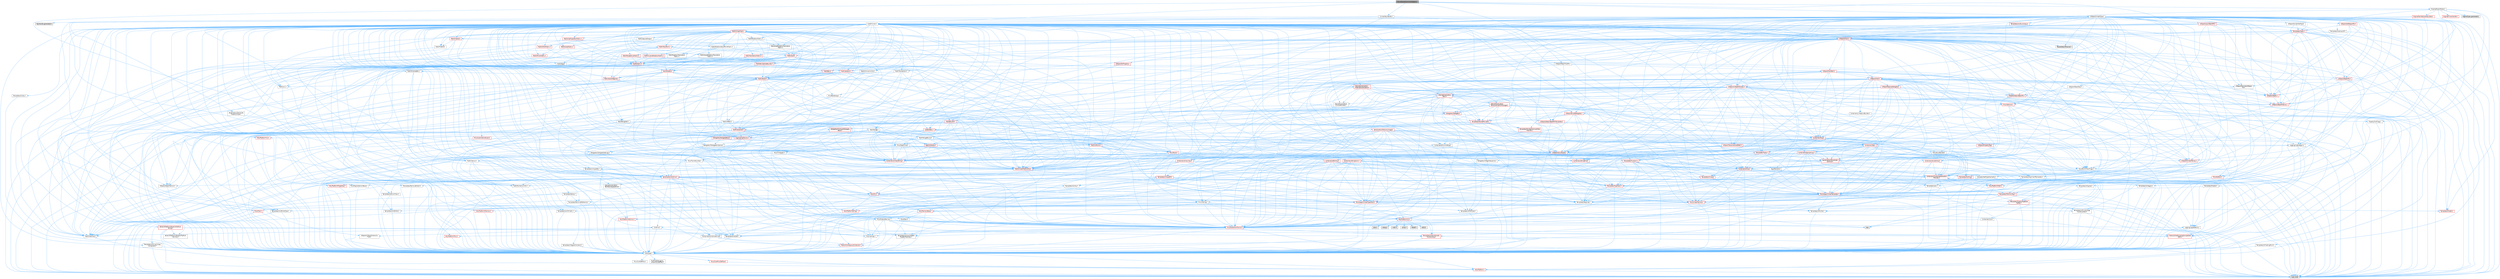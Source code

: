 digraph "MovieSceneCommonHelpers.h"
{
 // INTERACTIVE_SVG=YES
 // LATEX_PDF_SIZE
  bgcolor="transparent";
  edge [fontname=Helvetica,fontsize=10,labelfontname=Helvetica,labelfontsize=10];
  node [fontname=Helvetica,fontsize=10,shape=box,height=0.2,width=0.4];
  Node1 [id="Node000001",label="MovieSceneCommonHelpers.h",height=0.2,width=0.4,color="gray40", fillcolor="grey60", style="filled", fontcolor="black",tooltip=" "];
  Node1 -> Node2 [id="edge1_Node000001_Node000002",color="steelblue1",style="solid",tooltip=" "];
  Node2 [id="Node000002",label="CoreMinimal.h",height=0.2,width=0.4,color="grey40", fillcolor="white", style="filled",URL="$d7/d67/CoreMinimal_8h.html",tooltip=" "];
  Node2 -> Node3 [id="edge2_Node000002_Node000003",color="steelblue1",style="solid",tooltip=" "];
  Node3 [id="Node000003",label="CoreTypes.h",height=0.2,width=0.4,color="grey40", fillcolor="white", style="filled",URL="$dc/dec/CoreTypes_8h.html",tooltip=" "];
  Node3 -> Node4 [id="edge3_Node000003_Node000004",color="steelblue1",style="solid",tooltip=" "];
  Node4 [id="Node000004",label="HAL/Platform.h",height=0.2,width=0.4,color="red", fillcolor="#FFF0F0", style="filled",URL="$d9/dd0/Platform_8h.html",tooltip=" "];
  Node4 -> Node7 [id="edge4_Node000004_Node000007",color="steelblue1",style="solid",tooltip=" "];
  Node7 [id="Node000007",label="type_traits",height=0.2,width=0.4,color="grey60", fillcolor="#E0E0E0", style="filled",tooltip=" "];
  Node3 -> Node14 [id="edge5_Node000003_Node000014",color="steelblue1",style="solid",tooltip=" "];
  Node14 [id="Node000014",label="ProfilingDebugging\l/UMemoryDefines.h",height=0.2,width=0.4,color="grey40", fillcolor="white", style="filled",URL="$d2/da2/UMemoryDefines_8h.html",tooltip=" "];
  Node3 -> Node15 [id="edge6_Node000003_Node000015",color="steelblue1",style="solid",tooltip=" "];
  Node15 [id="Node000015",label="Misc/CoreMiscDefines.h",height=0.2,width=0.4,color="red", fillcolor="#FFF0F0", style="filled",URL="$da/d38/CoreMiscDefines_8h.html",tooltip=" "];
  Node15 -> Node4 [id="edge7_Node000015_Node000004",color="steelblue1",style="solid",tooltip=" "];
  Node3 -> Node16 [id="edge8_Node000003_Node000016",color="steelblue1",style="solid",tooltip=" "];
  Node16 [id="Node000016",label="Misc/CoreDefines.h",height=0.2,width=0.4,color="grey40", fillcolor="white", style="filled",URL="$d3/dd2/CoreDefines_8h.html",tooltip=" "];
  Node2 -> Node17 [id="edge9_Node000002_Node000017",color="steelblue1",style="solid",tooltip=" "];
  Node17 [id="Node000017",label="CoreFwd.h",height=0.2,width=0.4,color="grey40", fillcolor="white", style="filled",URL="$d1/d1e/CoreFwd_8h.html",tooltip=" "];
  Node17 -> Node3 [id="edge10_Node000017_Node000003",color="steelblue1",style="solid",tooltip=" "];
  Node17 -> Node18 [id="edge11_Node000017_Node000018",color="steelblue1",style="solid",tooltip=" "];
  Node18 [id="Node000018",label="Containers/ContainersFwd.h",height=0.2,width=0.4,color="grey40", fillcolor="white", style="filled",URL="$d4/d0a/ContainersFwd_8h.html",tooltip=" "];
  Node18 -> Node4 [id="edge12_Node000018_Node000004",color="steelblue1",style="solid",tooltip=" "];
  Node18 -> Node3 [id="edge13_Node000018_Node000003",color="steelblue1",style="solid",tooltip=" "];
  Node18 -> Node19 [id="edge14_Node000018_Node000019",color="steelblue1",style="solid",tooltip=" "];
  Node19 [id="Node000019",label="Traits/IsContiguousContainer.h",height=0.2,width=0.4,color="red", fillcolor="#FFF0F0", style="filled",URL="$d5/d3c/IsContiguousContainer_8h.html",tooltip=" "];
  Node19 -> Node3 [id="edge15_Node000019_Node000003",color="steelblue1",style="solid",tooltip=" "];
  Node17 -> Node22 [id="edge16_Node000017_Node000022",color="steelblue1",style="solid",tooltip=" "];
  Node22 [id="Node000022",label="Math/MathFwd.h",height=0.2,width=0.4,color="grey40", fillcolor="white", style="filled",URL="$d2/d10/MathFwd_8h.html",tooltip=" "];
  Node22 -> Node4 [id="edge17_Node000022_Node000004",color="steelblue1",style="solid",tooltip=" "];
  Node17 -> Node23 [id="edge18_Node000017_Node000023",color="steelblue1",style="solid",tooltip=" "];
  Node23 [id="Node000023",label="UObject/UObjectHierarchy\lFwd.h",height=0.2,width=0.4,color="grey40", fillcolor="white", style="filled",URL="$d3/d13/UObjectHierarchyFwd_8h.html",tooltip=" "];
  Node2 -> Node23 [id="edge19_Node000002_Node000023",color="steelblue1",style="solid",tooltip=" "];
  Node2 -> Node18 [id="edge20_Node000002_Node000018",color="steelblue1",style="solid",tooltip=" "];
  Node2 -> Node24 [id="edge21_Node000002_Node000024",color="steelblue1",style="solid",tooltip=" "];
  Node24 [id="Node000024",label="Misc/VarArgs.h",height=0.2,width=0.4,color="grey40", fillcolor="white", style="filled",URL="$d5/d6f/VarArgs_8h.html",tooltip=" "];
  Node24 -> Node3 [id="edge22_Node000024_Node000003",color="steelblue1",style="solid",tooltip=" "];
  Node2 -> Node25 [id="edge23_Node000002_Node000025",color="steelblue1",style="solid",tooltip=" "];
  Node25 [id="Node000025",label="Logging/LogVerbosity.h",height=0.2,width=0.4,color="grey40", fillcolor="white", style="filled",URL="$d2/d8f/LogVerbosity_8h.html",tooltip=" "];
  Node25 -> Node3 [id="edge24_Node000025_Node000003",color="steelblue1",style="solid",tooltip=" "];
  Node2 -> Node26 [id="edge25_Node000002_Node000026",color="steelblue1",style="solid",tooltip=" "];
  Node26 [id="Node000026",label="Misc/OutputDevice.h",height=0.2,width=0.4,color="grey40", fillcolor="white", style="filled",URL="$d7/d32/OutputDevice_8h.html",tooltip=" "];
  Node26 -> Node17 [id="edge26_Node000026_Node000017",color="steelblue1",style="solid",tooltip=" "];
  Node26 -> Node3 [id="edge27_Node000026_Node000003",color="steelblue1",style="solid",tooltip=" "];
  Node26 -> Node25 [id="edge28_Node000026_Node000025",color="steelblue1",style="solid",tooltip=" "];
  Node26 -> Node24 [id="edge29_Node000026_Node000024",color="steelblue1",style="solid",tooltip=" "];
  Node26 -> Node27 [id="edge30_Node000026_Node000027",color="steelblue1",style="solid",tooltip=" "];
  Node27 [id="Node000027",label="Templates/IsArrayOrRefOf\lTypeByPredicate.h",height=0.2,width=0.4,color="grey40", fillcolor="white", style="filled",URL="$d6/da1/IsArrayOrRefOfTypeByPredicate_8h.html",tooltip=" "];
  Node27 -> Node3 [id="edge31_Node000027_Node000003",color="steelblue1",style="solid",tooltip=" "];
  Node26 -> Node28 [id="edge32_Node000026_Node000028",color="steelblue1",style="solid",tooltip=" "];
  Node28 [id="Node000028",label="Templates/IsValidVariadic\lFunctionArg.h",height=0.2,width=0.4,color="red", fillcolor="#FFF0F0", style="filled",URL="$d0/dc8/IsValidVariadicFunctionArg_8h.html",tooltip=" "];
  Node28 -> Node3 [id="edge33_Node000028_Node000003",color="steelblue1",style="solid",tooltip=" "];
  Node28 -> Node7 [id="edge34_Node000028_Node000007",color="steelblue1",style="solid",tooltip=" "];
  Node26 -> Node30 [id="edge35_Node000026_Node000030",color="steelblue1",style="solid",tooltip=" "];
  Node30 [id="Node000030",label="Traits/IsCharEncodingCompatible\lWith.h",height=0.2,width=0.4,color="red", fillcolor="#FFF0F0", style="filled",URL="$df/dd1/IsCharEncodingCompatibleWith_8h.html",tooltip=" "];
  Node30 -> Node7 [id="edge36_Node000030_Node000007",color="steelblue1",style="solid",tooltip=" "];
  Node2 -> Node32 [id="edge37_Node000002_Node000032",color="steelblue1",style="solid",tooltip=" "];
  Node32 [id="Node000032",label="HAL/PlatformCrt.h",height=0.2,width=0.4,color="red", fillcolor="#FFF0F0", style="filled",URL="$d8/d75/PlatformCrt_8h.html",tooltip=" "];
  Node32 -> Node33 [id="edge38_Node000032_Node000033",color="steelblue1",style="solid",tooltip=" "];
  Node33 [id="Node000033",label="new",height=0.2,width=0.4,color="grey60", fillcolor="#E0E0E0", style="filled",tooltip=" "];
  Node32 -> Node34 [id="edge39_Node000032_Node000034",color="steelblue1",style="solid",tooltip=" "];
  Node34 [id="Node000034",label="wchar.h",height=0.2,width=0.4,color="grey60", fillcolor="#E0E0E0", style="filled",tooltip=" "];
  Node32 -> Node35 [id="edge40_Node000032_Node000035",color="steelblue1",style="solid",tooltip=" "];
  Node35 [id="Node000035",label="stddef.h",height=0.2,width=0.4,color="grey60", fillcolor="#E0E0E0", style="filled",tooltip=" "];
  Node32 -> Node36 [id="edge41_Node000032_Node000036",color="steelblue1",style="solid",tooltip=" "];
  Node36 [id="Node000036",label="stdlib.h",height=0.2,width=0.4,color="grey60", fillcolor="#E0E0E0", style="filled",tooltip=" "];
  Node32 -> Node37 [id="edge42_Node000032_Node000037",color="steelblue1",style="solid",tooltip=" "];
  Node37 [id="Node000037",label="stdio.h",height=0.2,width=0.4,color="grey60", fillcolor="#E0E0E0", style="filled",tooltip=" "];
  Node32 -> Node38 [id="edge43_Node000032_Node000038",color="steelblue1",style="solid",tooltip=" "];
  Node38 [id="Node000038",label="stdarg.h",height=0.2,width=0.4,color="grey60", fillcolor="#E0E0E0", style="filled",tooltip=" "];
  Node32 -> Node39 [id="edge44_Node000032_Node000039",color="steelblue1",style="solid",tooltip=" "];
  Node39 [id="Node000039",label="math.h",height=0.2,width=0.4,color="grey60", fillcolor="#E0E0E0", style="filled",tooltip=" "];
  Node2 -> Node42 [id="edge45_Node000002_Node000042",color="steelblue1",style="solid",tooltip=" "];
  Node42 [id="Node000042",label="HAL/PlatformMisc.h",height=0.2,width=0.4,color="red", fillcolor="#FFF0F0", style="filled",URL="$d0/df5/PlatformMisc_8h.html",tooltip=" "];
  Node42 -> Node3 [id="edge46_Node000042_Node000003",color="steelblue1",style="solid",tooltip=" "];
  Node2 -> Node61 [id="edge47_Node000002_Node000061",color="steelblue1",style="solid",tooltip=" "];
  Node61 [id="Node000061",label="Misc/AssertionMacros.h",height=0.2,width=0.4,color="red", fillcolor="#FFF0F0", style="filled",URL="$d0/dfa/AssertionMacros_8h.html",tooltip=" "];
  Node61 -> Node3 [id="edge48_Node000061_Node000003",color="steelblue1",style="solid",tooltip=" "];
  Node61 -> Node4 [id="edge49_Node000061_Node000004",color="steelblue1",style="solid",tooltip=" "];
  Node61 -> Node42 [id="edge50_Node000061_Node000042",color="steelblue1",style="solid",tooltip=" "];
  Node61 -> Node62 [id="edge51_Node000061_Node000062",color="steelblue1",style="solid",tooltip=" "];
  Node62 [id="Node000062",label="Templates/EnableIf.h",height=0.2,width=0.4,color="grey40", fillcolor="white", style="filled",URL="$d7/d60/EnableIf_8h.html",tooltip=" "];
  Node62 -> Node3 [id="edge52_Node000062_Node000003",color="steelblue1",style="solid",tooltip=" "];
  Node61 -> Node27 [id="edge53_Node000061_Node000027",color="steelblue1",style="solid",tooltip=" "];
  Node61 -> Node28 [id="edge54_Node000061_Node000028",color="steelblue1",style="solid",tooltip=" "];
  Node61 -> Node30 [id="edge55_Node000061_Node000030",color="steelblue1",style="solid",tooltip=" "];
  Node61 -> Node24 [id="edge56_Node000061_Node000024",color="steelblue1",style="solid",tooltip=" "];
  Node2 -> Node70 [id="edge57_Node000002_Node000070",color="steelblue1",style="solid",tooltip=" "];
  Node70 [id="Node000070",label="Templates/IsPointer.h",height=0.2,width=0.4,color="grey40", fillcolor="white", style="filled",URL="$d7/d05/IsPointer_8h.html",tooltip=" "];
  Node70 -> Node3 [id="edge58_Node000070_Node000003",color="steelblue1",style="solid",tooltip=" "];
  Node2 -> Node71 [id="edge59_Node000002_Node000071",color="steelblue1",style="solid",tooltip=" "];
  Node71 [id="Node000071",label="HAL/PlatformMemory.h",height=0.2,width=0.4,color="red", fillcolor="#FFF0F0", style="filled",URL="$de/d68/PlatformMemory_8h.html",tooltip=" "];
  Node71 -> Node3 [id="edge60_Node000071_Node000003",color="steelblue1",style="solid",tooltip=" "];
  Node2 -> Node54 [id="edge61_Node000002_Node000054",color="steelblue1",style="solid",tooltip=" "];
  Node54 [id="Node000054",label="HAL/PlatformAtomics.h",height=0.2,width=0.4,color="red", fillcolor="#FFF0F0", style="filled",URL="$d3/d36/PlatformAtomics_8h.html",tooltip=" "];
  Node54 -> Node3 [id="edge62_Node000054_Node000003",color="steelblue1",style="solid",tooltip=" "];
  Node2 -> Node76 [id="edge63_Node000002_Node000076",color="steelblue1",style="solid",tooltip=" "];
  Node76 [id="Node000076",label="Misc/Exec.h",height=0.2,width=0.4,color="grey40", fillcolor="white", style="filled",URL="$de/ddb/Exec_8h.html",tooltip=" "];
  Node76 -> Node3 [id="edge64_Node000076_Node000003",color="steelblue1",style="solid",tooltip=" "];
  Node76 -> Node61 [id="edge65_Node000076_Node000061",color="steelblue1",style="solid",tooltip=" "];
  Node2 -> Node77 [id="edge66_Node000002_Node000077",color="steelblue1",style="solid",tooltip=" "];
  Node77 [id="Node000077",label="HAL/MemoryBase.h",height=0.2,width=0.4,color="red", fillcolor="#FFF0F0", style="filled",URL="$d6/d9f/MemoryBase_8h.html",tooltip=" "];
  Node77 -> Node3 [id="edge67_Node000077_Node000003",color="steelblue1",style="solid",tooltip=" "];
  Node77 -> Node54 [id="edge68_Node000077_Node000054",color="steelblue1",style="solid",tooltip=" "];
  Node77 -> Node32 [id="edge69_Node000077_Node000032",color="steelblue1",style="solid",tooltip=" "];
  Node77 -> Node76 [id="edge70_Node000077_Node000076",color="steelblue1",style="solid",tooltip=" "];
  Node77 -> Node26 [id="edge71_Node000077_Node000026",color="steelblue1",style="solid",tooltip=" "];
  Node2 -> Node87 [id="edge72_Node000002_Node000087",color="steelblue1",style="solid",tooltip=" "];
  Node87 [id="Node000087",label="HAL/UnrealMemory.h",height=0.2,width=0.4,color="red", fillcolor="#FFF0F0", style="filled",URL="$d9/d96/UnrealMemory_8h.html",tooltip=" "];
  Node87 -> Node3 [id="edge73_Node000087_Node000003",color="steelblue1",style="solid",tooltip=" "];
  Node87 -> Node77 [id="edge74_Node000087_Node000077",color="steelblue1",style="solid",tooltip=" "];
  Node87 -> Node71 [id="edge75_Node000087_Node000071",color="steelblue1",style="solid",tooltip=" "];
  Node87 -> Node70 [id="edge76_Node000087_Node000070",color="steelblue1",style="solid",tooltip=" "];
  Node2 -> Node89 [id="edge77_Node000002_Node000089",color="steelblue1",style="solid",tooltip=" "];
  Node89 [id="Node000089",label="Templates/IsArithmetic.h",height=0.2,width=0.4,color="grey40", fillcolor="white", style="filled",URL="$d2/d5d/IsArithmetic_8h.html",tooltip=" "];
  Node89 -> Node3 [id="edge78_Node000089_Node000003",color="steelblue1",style="solid",tooltip=" "];
  Node2 -> Node83 [id="edge79_Node000002_Node000083",color="steelblue1",style="solid",tooltip=" "];
  Node83 [id="Node000083",label="Templates/AndOrNot.h",height=0.2,width=0.4,color="grey40", fillcolor="white", style="filled",URL="$db/d0a/AndOrNot_8h.html",tooltip=" "];
  Node83 -> Node3 [id="edge80_Node000083_Node000003",color="steelblue1",style="solid",tooltip=" "];
  Node2 -> Node90 [id="edge81_Node000002_Node000090",color="steelblue1",style="solid",tooltip=" "];
  Node90 [id="Node000090",label="Templates/IsPODType.h",height=0.2,width=0.4,color="grey40", fillcolor="white", style="filled",URL="$d7/db1/IsPODType_8h.html",tooltip=" "];
  Node90 -> Node3 [id="edge82_Node000090_Node000003",color="steelblue1",style="solid",tooltip=" "];
  Node2 -> Node91 [id="edge83_Node000002_Node000091",color="steelblue1",style="solid",tooltip=" "];
  Node91 [id="Node000091",label="Templates/IsUECoreType.h",height=0.2,width=0.4,color="grey40", fillcolor="white", style="filled",URL="$d1/db8/IsUECoreType_8h.html",tooltip=" "];
  Node91 -> Node3 [id="edge84_Node000091_Node000003",color="steelblue1",style="solid",tooltip=" "];
  Node91 -> Node7 [id="edge85_Node000091_Node000007",color="steelblue1",style="solid",tooltip=" "];
  Node2 -> Node84 [id="edge86_Node000002_Node000084",color="steelblue1",style="solid",tooltip=" "];
  Node84 [id="Node000084",label="Templates/IsTriviallyCopy\lConstructible.h",height=0.2,width=0.4,color="grey40", fillcolor="white", style="filled",URL="$d3/d78/IsTriviallyCopyConstructible_8h.html",tooltip=" "];
  Node84 -> Node3 [id="edge87_Node000084_Node000003",color="steelblue1",style="solid",tooltip=" "];
  Node84 -> Node7 [id="edge88_Node000084_Node000007",color="steelblue1",style="solid",tooltip=" "];
  Node2 -> Node92 [id="edge89_Node000002_Node000092",color="steelblue1",style="solid",tooltip=" "];
  Node92 [id="Node000092",label="Templates/UnrealTypeTraits.h",height=0.2,width=0.4,color="red", fillcolor="#FFF0F0", style="filled",URL="$d2/d2d/UnrealTypeTraits_8h.html",tooltip=" "];
  Node92 -> Node3 [id="edge90_Node000092_Node000003",color="steelblue1",style="solid",tooltip=" "];
  Node92 -> Node70 [id="edge91_Node000092_Node000070",color="steelblue1",style="solid",tooltip=" "];
  Node92 -> Node61 [id="edge92_Node000092_Node000061",color="steelblue1",style="solid",tooltip=" "];
  Node92 -> Node83 [id="edge93_Node000092_Node000083",color="steelblue1",style="solid",tooltip=" "];
  Node92 -> Node62 [id="edge94_Node000092_Node000062",color="steelblue1",style="solid",tooltip=" "];
  Node92 -> Node89 [id="edge95_Node000092_Node000089",color="steelblue1",style="solid",tooltip=" "];
  Node92 -> Node93 [id="edge96_Node000092_Node000093",color="steelblue1",style="solid",tooltip=" "];
  Node93 [id="Node000093",label="Templates/Models.h",height=0.2,width=0.4,color="red", fillcolor="#FFF0F0", style="filled",URL="$d3/d0c/Models_8h.html",tooltip=" "];
  Node92 -> Node90 [id="edge97_Node000092_Node000090",color="steelblue1",style="solid",tooltip=" "];
  Node92 -> Node91 [id="edge98_Node000092_Node000091",color="steelblue1",style="solid",tooltip=" "];
  Node92 -> Node84 [id="edge99_Node000092_Node000084",color="steelblue1",style="solid",tooltip=" "];
  Node2 -> Node62 [id="edge100_Node000002_Node000062",color="steelblue1",style="solid",tooltip=" "];
  Node2 -> Node94 [id="edge101_Node000002_Node000094",color="steelblue1",style="solid",tooltip=" "];
  Node94 [id="Node000094",label="Templates/RemoveReference.h",height=0.2,width=0.4,color="grey40", fillcolor="white", style="filled",URL="$da/dbe/RemoveReference_8h.html",tooltip=" "];
  Node94 -> Node3 [id="edge102_Node000094_Node000003",color="steelblue1",style="solid",tooltip=" "];
  Node2 -> Node95 [id="edge103_Node000002_Node000095",color="steelblue1",style="solid",tooltip=" "];
  Node95 [id="Node000095",label="Templates/IntegralConstant.h",height=0.2,width=0.4,color="grey40", fillcolor="white", style="filled",URL="$db/d1b/IntegralConstant_8h.html",tooltip=" "];
  Node95 -> Node3 [id="edge104_Node000095_Node000003",color="steelblue1",style="solid",tooltip=" "];
  Node2 -> Node96 [id="edge105_Node000002_Node000096",color="steelblue1",style="solid",tooltip=" "];
  Node96 [id="Node000096",label="Templates/IsClass.h",height=0.2,width=0.4,color="grey40", fillcolor="white", style="filled",URL="$db/dcb/IsClass_8h.html",tooltip=" "];
  Node96 -> Node3 [id="edge106_Node000096_Node000003",color="steelblue1",style="solid",tooltip=" "];
  Node2 -> Node97 [id="edge107_Node000002_Node000097",color="steelblue1",style="solid",tooltip=" "];
  Node97 [id="Node000097",label="Templates/TypeCompatible\lBytes.h",height=0.2,width=0.4,color="red", fillcolor="#FFF0F0", style="filled",URL="$df/d0a/TypeCompatibleBytes_8h.html",tooltip=" "];
  Node97 -> Node3 [id="edge108_Node000097_Node000003",color="steelblue1",style="solid",tooltip=" "];
  Node97 -> Node33 [id="edge109_Node000097_Node000033",color="steelblue1",style="solid",tooltip=" "];
  Node97 -> Node7 [id="edge110_Node000097_Node000007",color="steelblue1",style="solid",tooltip=" "];
  Node2 -> Node19 [id="edge111_Node000002_Node000019",color="steelblue1",style="solid",tooltip=" "];
  Node2 -> Node98 [id="edge112_Node000002_Node000098",color="steelblue1",style="solid",tooltip=" "];
  Node98 [id="Node000098",label="Templates/UnrealTemplate.h",height=0.2,width=0.4,color="red", fillcolor="#FFF0F0", style="filled",URL="$d4/d24/UnrealTemplate_8h.html",tooltip=" "];
  Node98 -> Node3 [id="edge113_Node000098_Node000003",color="steelblue1",style="solid",tooltip=" "];
  Node98 -> Node70 [id="edge114_Node000098_Node000070",color="steelblue1",style="solid",tooltip=" "];
  Node98 -> Node87 [id="edge115_Node000098_Node000087",color="steelblue1",style="solid",tooltip=" "];
  Node98 -> Node92 [id="edge116_Node000098_Node000092",color="steelblue1",style="solid",tooltip=" "];
  Node98 -> Node94 [id="edge117_Node000098_Node000094",color="steelblue1",style="solid",tooltip=" "];
  Node98 -> Node64 [id="edge118_Node000098_Node000064",color="steelblue1",style="solid",tooltip=" "];
  Node64 [id="Node000064",label="Templates/Requires.h",height=0.2,width=0.4,color="grey40", fillcolor="white", style="filled",URL="$dc/d96/Requires_8h.html",tooltip=" "];
  Node64 -> Node62 [id="edge119_Node000064_Node000062",color="steelblue1",style="solid",tooltip=" "];
  Node64 -> Node7 [id="edge120_Node000064_Node000007",color="steelblue1",style="solid",tooltip=" "];
  Node98 -> Node97 [id="edge121_Node000098_Node000097",color="steelblue1",style="solid",tooltip=" "];
  Node98 -> Node19 [id="edge122_Node000098_Node000019",color="steelblue1",style="solid",tooltip=" "];
  Node98 -> Node7 [id="edge123_Node000098_Node000007",color="steelblue1",style="solid",tooltip=" "];
  Node2 -> Node47 [id="edge124_Node000002_Node000047",color="steelblue1",style="solid",tooltip=" "];
  Node47 [id="Node000047",label="Math/NumericLimits.h",height=0.2,width=0.4,color="grey40", fillcolor="white", style="filled",URL="$df/d1b/NumericLimits_8h.html",tooltip=" "];
  Node47 -> Node3 [id="edge125_Node000047_Node000003",color="steelblue1",style="solid",tooltip=" "];
  Node2 -> Node102 [id="edge126_Node000002_Node000102",color="steelblue1",style="solid",tooltip=" "];
  Node102 [id="Node000102",label="HAL/PlatformMath.h",height=0.2,width=0.4,color="red", fillcolor="#FFF0F0", style="filled",URL="$dc/d53/PlatformMath_8h.html",tooltip=" "];
  Node102 -> Node3 [id="edge127_Node000102_Node000003",color="steelblue1",style="solid",tooltip=" "];
  Node2 -> Node85 [id="edge128_Node000002_Node000085",color="steelblue1",style="solid",tooltip=" "];
  Node85 [id="Node000085",label="Templates/IsTriviallyCopy\lAssignable.h",height=0.2,width=0.4,color="grey40", fillcolor="white", style="filled",URL="$d2/df2/IsTriviallyCopyAssignable_8h.html",tooltip=" "];
  Node85 -> Node3 [id="edge129_Node000085_Node000003",color="steelblue1",style="solid",tooltip=" "];
  Node85 -> Node7 [id="edge130_Node000085_Node000007",color="steelblue1",style="solid",tooltip=" "];
  Node2 -> Node110 [id="edge131_Node000002_Node000110",color="steelblue1",style="solid",tooltip=" "];
  Node110 [id="Node000110",label="Templates/MemoryOps.h",height=0.2,width=0.4,color="red", fillcolor="#FFF0F0", style="filled",URL="$db/dea/MemoryOps_8h.html",tooltip=" "];
  Node110 -> Node3 [id="edge132_Node000110_Node000003",color="steelblue1",style="solid",tooltip=" "];
  Node110 -> Node87 [id="edge133_Node000110_Node000087",color="steelblue1",style="solid",tooltip=" "];
  Node110 -> Node85 [id="edge134_Node000110_Node000085",color="steelblue1",style="solid",tooltip=" "];
  Node110 -> Node84 [id="edge135_Node000110_Node000084",color="steelblue1",style="solid",tooltip=" "];
  Node110 -> Node64 [id="edge136_Node000110_Node000064",color="steelblue1",style="solid",tooltip=" "];
  Node110 -> Node92 [id="edge137_Node000110_Node000092",color="steelblue1",style="solid",tooltip=" "];
  Node110 -> Node33 [id="edge138_Node000110_Node000033",color="steelblue1",style="solid",tooltip=" "];
  Node110 -> Node7 [id="edge139_Node000110_Node000007",color="steelblue1",style="solid",tooltip=" "];
  Node2 -> Node111 [id="edge140_Node000002_Node000111",color="steelblue1",style="solid",tooltip=" "];
  Node111 [id="Node000111",label="Containers/ContainerAllocation\lPolicies.h",height=0.2,width=0.4,color="red", fillcolor="#FFF0F0", style="filled",URL="$d7/dff/ContainerAllocationPolicies_8h.html",tooltip=" "];
  Node111 -> Node3 [id="edge141_Node000111_Node000003",color="steelblue1",style="solid",tooltip=" "];
  Node111 -> Node111 [id="edge142_Node000111_Node000111",color="steelblue1",style="solid",tooltip=" "];
  Node111 -> Node102 [id="edge143_Node000111_Node000102",color="steelblue1",style="solid",tooltip=" "];
  Node111 -> Node87 [id="edge144_Node000111_Node000087",color="steelblue1",style="solid",tooltip=" "];
  Node111 -> Node47 [id="edge145_Node000111_Node000047",color="steelblue1",style="solid",tooltip=" "];
  Node111 -> Node61 [id="edge146_Node000111_Node000061",color="steelblue1",style="solid",tooltip=" "];
  Node111 -> Node110 [id="edge147_Node000111_Node000110",color="steelblue1",style="solid",tooltip=" "];
  Node111 -> Node97 [id="edge148_Node000111_Node000097",color="steelblue1",style="solid",tooltip=" "];
  Node111 -> Node7 [id="edge149_Node000111_Node000007",color="steelblue1",style="solid",tooltip=" "];
  Node2 -> Node114 [id="edge150_Node000002_Node000114",color="steelblue1",style="solid",tooltip=" "];
  Node114 [id="Node000114",label="Templates/IsEnumClass.h",height=0.2,width=0.4,color="grey40", fillcolor="white", style="filled",URL="$d7/d15/IsEnumClass_8h.html",tooltip=" "];
  Node114 -> Node3 [id="edge151_Node000114_Node000003",color="steelblue1",style="solid",tooltip=" "];
  Node114 -> Node83 [id="edge152_Node000114_Node000083",color="steelblue1",style="solid",tooltip=" "];
  Node2 -> Node115 [id="edge153_Node000002_Node000115",color="steelblue1",style="solid",tooltip=" "];
  Node115 [id="Node000115",label="HAL/PlatformProperties.h",height=0.2,width=0.4,color="red", fillcolor="#FFF0F0", style="filled",URL="$d9/db0/PlatformProperties_8h.html",tooltip=" "];
  Node115 -> Node3 [id="edge154_Node000115_Node000003",color="steelblue1",style="solid",tooltip=" "];
  Node2 -> Node118 [id="edge155_Node000002_Node000118",color="steelblue1",style="solid",tooltip=" "];
  Node118 [id="Node000118",label="Misc/EngineVersionBase.h",height=0.2,width=0.4,color="grey40", fillcolor="white", style="filled",URL="$d5/d2b/EngineVersionBase_8h.html",tooltip=" "];
  Node118 -> Node3 [id="edge156_Node000118_Node000003",color="steelblue1",style="solid",tooltip=" "];
  Node2 -> Node119 [id="edge157_Node000002_Node000119",color="steelblue1",style="solid",tooltip=" "];
  Node119 [id="Node000119",label="Internationalization\l/TextNamespaceFwd.h",height=0.2,width=0.4,color="grey40", fillcolor="white", style="filled",URL="$d8/d97/TextNamespaceFwd_8h.html",tooltip=" "];
  Node119 -> Node3 [id="edge158_Node000119_Node000003",color="steelblue1",style="solid",tooltip=" "];
  Node2 -> Node120 [id="edge159_Node000002_Node000120",color="steelblue1",style="solid",tooltip=" "];
  Node120 [id="Node000120",label="Serialization/Archive.h",height=0.2,width=0.4,color="red", fillcolor="#FFF0F0", style="filled",URL="$d7/d3b/Archive_8h.html",tooltip=" "];
  Node120 -> Node17 [id="edge160_Node000120_Node000017",color="steelblue1",style="solid",tooltip=" "];
  Node120 -> Node3 [id="edge161_Node000120_Node000003",color="steelblue1",style="solid",tooltip=" "];
  Node120 -> Node115 [id="edge162_Node000120_Node000115",color="steelblue1",style="solid",tooltip=" "];
  Node120 -> Node119 [id="edge163_Node000120_Node000119",color="steelblue1",style="solid",tooltip=" "];
  Node120 -> Node22 [id="edge164_Node000120_Node000022",color="steelblue1",style="solid",tooltip=" "];
  Node120 -> Node61 [id="edge165_Node000120_Node000061",color="steelblue1",style="solid",tooltip=" "];
  Node120 -> Node118 [id="edge166_Node000120_Node000118",color="steelblue1",style="solid",tooltip=" "];
  Node120 -> Node24 [id="edge167_Node000120_Node000024",color="steelblue1",style="solid",tooltip=" "];
  Node120 -> Node62 [id="edge168_Node000120_Node000062",color="steelblue1",style="solid",tooltip=" "];
  Node120 -> Node27 [id="edge169_Node000120_Node000027",color="steelblue1",style="solid",tooltip=" "];
  Node120 -> Node114 [id="edge170_Node000120_Node000114",color="steelblue1",style="solid",tooltip=" "];
  Node120 -> Node107 [id="edge171_Node000120_Node000107",color="steelblue1",style="solid",tooltip=" "];
  Node107 [id="Node000107",label="Templates/IsSigned.h",height=0.2,width=0.4,color="grey40", fillcolor="white", style="filled",URL="$d8/dd8/IsSigned_8h.html",tooltip=" "];
  Node107 -> Node3 [id="edge172_Node000107_Node000003",color="steelblue1",style="solid",tooltip=" "];
  Node120 -> Node28 [id="edge173_Node000120_Node000028",color="steelblue1",style="solid",tooltip=" "];
  Node120 -> Node98 [id="edge174_Node000120_Node000098",color="steelblue1",style="solid",tooltip=" "];
  Node120 -> Node30 [id="edge175_Node000120_Node000030",color="steelblue1",style="solid",tooltip=" "];
  Node120 -> Node123 [id="edge176_Node000120_Node000123",color="steelblue1",style="solid",tooltip=" "];
  Node123 [id="Node000123",label="UObject/ObjectVersion.h",height=0.2,width=0.4,color="grey40", fillcolor="white", style="filled",URL="$da/d63/ObjectVersion_8h.html",tooltip=" "];
  Node123 -> Node3 [id="edge177_Node000123_Node000003",color="steelblue1",style="solid",tooltip=" "];
  Node2 -> Node124 [id="edge178_Node000002_Node000124",color="steelblue1",style="solid",tooltip=" "];
  Node124 [id="Node000124",label="Templates/Less.h",height=0.2,width=0.4,color="grey40", fillcolor="white", style="filled",URL="$de/dc8/Less_8h.html",tooltip=" "];
  Node124 -> Node3 [id="edge179_Node000124_Node000003",color="steelblue1",style="solid",tooltip=" "];
  Node124 -> Node98 [id="edge180_Node000124_Node000098",color="steelblue1",style="solid",tooltip=" "];
  Node2 -> Node125 [id="edge181_Node000002_Node000125",color="steelblue1",style="solid",tooltip=" "];
  Node125 [id="Node000125",label="Templates/Sorting.h",height=0.2,width=0.4,color="red", fillcolor="#FFF0F0", style="filled",URL="$d3/d9e/Sorting_8h.html",tooltip=" "];
  Node125 -> Node3 [id="edge182_Node000125_Node000003",color="steelblue1",style="solid",tooltip=" "];
  Node125 -> Node102 [id="edge183_Node000125_Node000102",color="steelblue1",style="solid",tooltip=" "];
  Node125 -> Node124 [id="edge184_Node000125_Node000124",color="steelblue1",style="solid",tooltip=" "];
  Node2 -> Node136 [id="edge185_Node000002_Node000136",color="steelblue1",style="solid",tooltip=" "];
  Node136 [id="Node000136",label="Misc/Char.h",height=0.2,width=0.4,color="red", fillcolor="#FFF0F0", style="filled",URL="$d0/d58/Char_8h.html",tooltip=" "];
  Node136 -> Node3 [id="edge186_Node000136_Node000003",color="steelblue1",style="solid",tooltip=" "];
  Node136 -> Node7 [id="edge187_Node000136_Node000007",color="steelblue1",style="solid",tooltip=" "];
  Node2 -> Node139 [id="edge188_Node000002_Node000139",color="steelblue1",style="solid",tooltip=" "];
  Node139 [id="Node000139",label="GenericPlatform/GenericPlatform\lStricmp.h",height=0.2,width=0.4,color="grey40", fillcolor="white", style="filled",URL="$d2/d86/GenericPlatformStricmp_8h.html",tooltip=" "];
  Node139 -> Node3 [id="edge189_Node000139_Node000003",color="steelblue1",style="solid",tooltip=" "];
  Node2 -> Node140 [id="edge190_Node000002_Node000140",color="steelblue1",style="solid",tooltip=" "];
  Node140 [id="Node000140",label="GenericPlatform/GenericPlatform\lString.h",height=0.2,width=0.4,color="red", fillcolor="#FFF0F0", style="filled",URL="$dd/d20/GenericPlatformString_8h.html",tooltip=" "];
  Node140 -> Node3 [id="edge191_Node000140_Node000003",color="steelblue1",style="solid",tooltip=" "];
  Node140 -> Node139 [id="edge192_Node000140_Node000139",color="steelblue1",style="solid",tooltip=" "];
  Node140 -> Node62 [id="edge193_Node000140_Node000062",color="steelblue1",style="solid",tooltip=" "];
  Node140 -> Node30 [id="edge194_Node000140_Node000030",color="steelblue1",style="solid",tooltip=" "];
  Node140 -> Node7 [id="edge195_Node000140_Node000007",color="steelblue1",style="solid",tooltip=" "];
  Node2 -> Node73 [id="edge196_Node000002_Node000073",color="steelblue1",style="solid",tooltip=" "];
  Node73 [id="Node000073",label="HAL/PlatformString.h",height=0.2,width=0.4,color="red", fillcolor="#FFF0F0", style="filled",URL="$db/db5/PlatformString_8h.html",tooltip=" "];
  Node73 -> Node3 [id="edge197_Node000073_Node000003",color="steelblue1",style="solid",tooltip=" "];
  Node2 -> Node143 [id="edge198_Node000002_Node000143",color="steelblue1",style="solid",tooltip=" "];
  Node143 [id="Node000143",label="Misc/CString.h",height=0.2,width=0.4,color="grey40", fillcolor="white", style="filled",URL="$d2/d49/CString_8h.html",tooltip=" "];
  Node143 -> Node3 [id="edge199_Node000143_Node000003",color="steelblue1",style="solid",tooltip=" "];
  Node143 -> Node32 [id="edge200_Node000143_Node000032",color="steelblue1",style="solid",tooltip=" "];
  Node143 -> Node73 [id="edge201_Node000143_Node000073",color="steelblue1",style="solid",tooltip=" "];
  Node143 -> Node61 [id="edge202_Node000143_Node000061",color="steelblue1",style="solid",tooltip=" "];
  Node143 -> Node136 [id="edge203_Node000143_Node000136",color="steelblue1",style="solid",tooltip=" "];
  Node143 -> Node24 [id="edge204_Node000143_Node000024",color="steelblue1",style="solid",tooltip=" "];
  Node143 -> Node27 [id="edge205_Node000143_Node000027",color="steelblue1",style="solid",tooltip=" "];
  Node143 -> Node28 [id="edge206_Node000143_Node000028",color="steelblue1",style="solid",tooltip=" "];
  Node143 -> Node30 [id="edge207_Node000143_Node000030",color="steelblue1",style="solid",tooltip=" "];
  Node2 -> Node144 [id="edge208_Node000002_Node000144",color="steelblue1",style="solid",tooltip=" "];
  Node144 [id="Node000144",label="Misc/Crc.h",height=0.2,width=0.4,color="red", fillcolor="#FFF0F0", style="filled",URL="$d4/dd2/Crc_8h.html",tooltip=" "];
  Node144 -> Node3 [id="edge209_Node000144_Node000003",color="steelblue1",style="solid",tooltip=" "];
  Node144 -> Node73 [id="edge210_Node000144_Node000073",color="steelblue1",style="solid",tooltip=" "];
  Node144 -> Node61 [id="edge211_Node000144_Node000061",color="steelblue1",style="solid",tooltip=" "];
  Node144 -> Node143 [id="edge212_Node000144_Node000143",color="steelblue1",style="solid",tooltip=" "];
  Node144 -> Node136 [id="edge213_Node000144_Node000136",color="steelblue1",style="solid",tooltip=" "];
  Node144 -> Node92 [id="edge214_Node000144_Node000092",color="steelblue1",style="solid",tooltip=" "];
  Node2 -> Node135 [id="edge215_Node000002_Node000135",color="steelblue1",style="solid",tooltip=" "];
  Node135 [id="Node000135",label="Math/UnrealMathUtility.h",height=0.2,width=0.4,color="red", fillcolor="#FFF0F0", style="filled",URL="$db/db8/UnrealMathUtility_8h.html",tooltip=" "];
  Node135 -> Node3 [id="edge216_Node000135_Node000003",color="steelblue1",style="solid",tooltip=" "];
  Node135 -> Node61 [id="edge217_Node000135_Node000061",color="steelblue1",style="solid",tooltip=" "];
  Node135 -> Node102 [id="edge218_Node000135_Node000102",color="steelblue1",style="solid",tooltip=" "];
  Node135 -> Node22 [id="edge219_Node000135_Node000022",color="steelblue1",style="solid",tooltip=" "];
  Node135 -> Node64 [id="edge220_Node000135_Node000064",color="steelblue1",style="solid",tooltip=" "];
  Node2 -> Node145 [id="edge221_Node000002_Node000145",color="steelblue1",style="solid",tooltip=" "];
  Node145 [id="Node000145",label="Containers/UnrealString.h",height=0.2,width=0.4,color="red", fillcolor="#FFF0F0", style="filled",URL="$d5/dba/UnrealString_8h.html",tooltip=" "];
  Node2 -> Node149 [id="edge222_Node000002_Node000149",color="steelblue1",style="solid",tooltip=" "];
  Node149 [id="Node000149",label="Containers/Array.h",height=0.2,width=0.4,color="red", fillcolor="#FFF0F0", style="filled",URL="$df/dd0/Array_8h.html",tooltip=" "];
  Node149 -> Node3 [id="edge223_Node000149_Node000003",color="steelblue1",style="solid",tooltip=" "];
  Node149 -> Node61 [id="edge224_Node000149_Node000061",color="steelblue1",style="solid",tooltip=" "];
  Node149 -> Node87 [id="edge225_Node000149_Node000087",color="steelblue1",style="solid",tooltip=" "];
  Node149 -> Node92 [id="edge226_Node000149_Node000092",color="steelblue1",style="solid",tooltip=" "];
  Node149 -> Node98 [id="edge227_Node000149_Node000098",color="steelblue1",style="solid",tooltip=" "];
  Node149 -> Node111 [id="edge228_Node000149_Node000111",color="steelblue1",style="solid",tooltip=" "];
  Node149 -> Node120 [id="edge229_Node000149_Node000120",color="steelblue1",style="solid",tooltip=" "];
  Node149 -> Node170 [id="edge230_Node000149_Node000170",color="steelblue1",style="solid",tooltip=" "];
  Node170 [id="Node000170",label="Concepts/GetTypeHashable.h",height=0.2,width=0.4,color="grey40", fillcolor="white", style="filled",URL="$d3/da2/GetTypeHashable_8h.html",tooltip=" "];
  Node170 -> Node3 [id="edge231_Node000170_Node000003",color="steelblue1",style="solid",tooltip=" "];
  Node170 -> Node161 [id="edge232_Node000170_Node000161",color="steelblue1",style="solid",tooltip=" "];
  Node161 [id="Node000161",label="Templates/TypeHash.h",height=0.2,width=0.4,color="red", fillcolor="#FFF0F0", style="filled",URL="$d1/d62/TypeHash_8h.html",tooltip=" "];
  Node161 -> Node3 [id="edge233_Node000161_Node000003",color="steelblue1",style="solid",tooltip=" "];
  Node161 -> Node64 [id="edge234_Node000161_Node000064",color="steelblue1",style="solid",tooltip=" "];
  Node161 -> Node144 [id="edge235_Node000161_Node000144",color="steelblue1",style="solid",tooltip=" "];
  Node161 -> Node7 [id="edge236_Node000161_Node000007",color="steelblue1",style="solid",tooltip=" "];
  Node149 -> Node128 [id="edge237_Node000149_Node000128",color="steelblue1",style="solid",tooltip=" "];
  Node128 [id="Node000128",label="Templates/Invoke.h",height=0.2,width=0.4,color="red", fillcolor="#FFF0F0", style="filled",URL="$d7/deb/Invoke_8h.html",tooltip=" "];
  Node128 -> Node3 [id="edge238_Node000128_Node000003",color="steelblue1",style="solid",tooltip=" "];
  Node128 -> Node98 [id="edge239_Node000128_Node000098",color="steelblue1",style="solid",tooltip=" "];
  Node128 -> Node7 [id="edge240_Node000128_Node000007",color="steelblue1",style="solid",tooltip=" "];
  Node149 -> Node124 [id="edge241_Node000149_Node000124",color="steelblue1",style="solid",tooltip=" "];
  Node149 -> Node64 [id="edge242_Node000149_Node000064",color="steelblue1",style="solid",tooltip=" "];
  Node149 -> Node125 [id="edge243_Node000149_Node000125",color="steelblue1",style="solid",tooltip=" "];
  Node149 -> Node172 [id="edge244_Node000149_Node000172",color="steelblue1",style="solid",tooltip=" "];
  Node172 [id="Node000172",label="Templates/AlignmentTemplates.h",height=0.2,width=0.4,color="grey40", fillcolor="white", style="filled",URL="$dd/d32/AlignmentTemplates_8h.html",tooltip=" "];
  Node172 -> Node3 [id="edge245_Node000172_Node000003",color="steelblue1",style="solid",tooltip=" "];
  Node172 -> Node81 [id="edge246_Node000172_Node000081",color="steelblue1",style="solid",tooltip=" "];
  Node81 [id="Node000081",label="Templates/IsIntegral.h",height=0.2,width=0.4,color="grey40", fillcolor="white", style="filled",URL="$da/d64/IsIntegral_8h.html",tooltip=" "];
  Node81 -> Node3 [id="edge247_Node000081_Node000003",color="steelblue1",style="solid",tooltip=" "];
  Node172 -> Node70 [id="edge248_Node000172_Node000070",color="steelblue1",style="solid",tooltip=" "];
  Node149 -> Node7 [id="edge249_Node000149_Node000007",color="steelblue1",style="solid",tooltip=" "];
  Node2 -> Node173 [id="edge250_Node000002_Node000173",color="steelblue1",style="solid",tooltip=" "];
  Node173 [id="Node000173",label="Misc/FrameNumber.h",height=0.2,width=0.4,color="grey40", fillcolor="white", style="filled",URL="$dd/dbd/FrameNumber_8h.html",tooltip=" "];
  Node173 -> Node3 [id="edge251_Node000173_Node000003",color="steelblue1",style="solid",tooltip=" "];
  Node173 -> Node47 [id="edge252_Node000173_Node000047",color="steelblue1",style="solid",tooltip=" "];
  Node173 -> Node135 [id="edge253_Node000173_Node000135",color="steelblue1",style="solid",tooltip=" "];
  Node173 -> Node62 [id="edge254_Node000173_Node000062",color="steelblue1",style="solid",tooltip=" "];
  Node173 -> Node92 [id="edge255_Node000173_Node000092",color="steelblue1",style="solid",tooltip=" "];
  Node2 -> Node174 [id="edge256_Node000002_Node000174",color="steelblue1",style="solid",tooltip=" "];
  Node174 [id="Node000174",label="Misc/Timespan.h",height=0.2,width=0.4,color="grey40", fillcolor="white", style="filled",URL="$da/dd9/Timespan_8h.html",tooltip=" "];
  Node174 -> Node3 [id="edge257_Node000174_Node000003",color="steelblue1",style="solid",tooltip=" "];
  Node174 -> Node175 [id="edge258_Node000174_Node000175",color="steelblue1",style="solid",tooltip=" "];
  Node175 [id="Node000175",label="Math/Interval.h",height=0.2,width=0.4,color="grey40", fillcolor="white", style="filled",URL="$d1/d55/Interval_8h.html",tooltip=" "];
  Node175 -> Node3 [id="edge259_Node000175_Node000003",color="steelblue1",style="solid",tooltip=" "];
  Node175 -> Node89 [id="edge260_Node000175_Node000089",color="steelblue1",style="solid",tooltip=" "];
  Node175 -> Node92 [id="edge261_Node000175_Node000092",color="steelblue1",style="solid",tooltip=" "];
  Node175 -> Node47 [id="edge262_Node000175_Node000047",color="steelblue1",style="solid",tooltip=" "];
  Node175 -> Node135 [id="edge263_Node000175_Node000135",color="steelblue1",style="solid",tooltip=" "];
  Node174 -> Node135 [id="edge264_Node000174_Node000135",color="steelblue1",style="solid",tooltip=" "];
  Node174 -> Node61 [id="edge265_Node000174_Node000061",color="steelblue1",style="solid",tooltip=" "];
  Node2 -> Node176 [id="edge266_Node000002_Node000176",color="steelblue1",style="solid",tooltip=" "];
  Node176 [id="Node000176",label="Containers/StringConv.h",height=0.2,width=0.4,color="red", fillcolor="#FFF0F0", style="filled",URL="$d3/ddf/StringConv_8h.html",tooltip=" "];
  Node176 -> Node3 [id="edge267_Node000176_Node000003",color="steelblue1",style="solid",tooltip=" "];
  Node176 -> Node61 [id="edge268_Node000176_Node000061",color="steelblue1",style="solid",tooltip=" "];
  Node176 -> Node111 [id="edge269_Node000176_Node000111",color="steelblue1",style="solid",tooltip=" "];
  Node176 -> Node149 [id="edge270_Node000176_Node000149",color="steelblue1",style="solid",tooltip=" "];
  Node176 -> Node143 [id="edge271_Node000176_Node000143",color="steelblue1",style="solid",tooltip=" "];
  Node176 -> Node177 [id="edge272_Node000176_Node000177",color="steelblue1",style="solid",tooltip=" "];
  Node177 [id="Node000177",label="Templates/IsArray.h",height=0.2,width=0.4,color="grey40", fillcolor="white", style="filled",URL="$d8/d8d/IsArray_8h.html",tooltip=" "];
  Node177 -> Node3 [id="edge273_Node000177_Node000003",color="steelblue1",style="solid",tooltip=" "];
  Node176 -> Node98 [id="edge274_Node000176_Node000098",color="steelblue1",style="solid",tooltip=" "];
  Node176 -> Node92 [id="edge275_Node000176_Node000092",color="steelblue1",style="solid",tooltip=" "];
  Node176 -> Node30 [id="edge276_Node000176_Node000030",color="steelblue1",style="solid",tooltip=" "];
  Node176 -> Node19 [id="edge277_Node000176_Node000019",color="steelblue1",style="solid",tooltip=" "];
  Node176 -> Node7 [id="edge278_Node000176_Node000007",color="steelblue1",style="solid",tooltip=" "];
  Node2 -> Node178 [id="edge279_Node000002_Node000178",color="steelblue1",style="solid",tooltip=" "];
  Node178 [id="Node000178",label="UObject/UnrealNames.h",height=0.2,width=0.4,color="red", fillcolor="#FFF0F0", style="filled",URL="$d8/db1/UnrealNames_8h.html",tooltip=" "];
  Node178 -> Node3 [id="edge280_Node000178_Node000003",color="steelblue1",style="solid",tooltip=" "];
  Node2 -> Node180 [id="edge281_Node000002_Node000180",color="steelblue1",style="solid",tooltip=" "];
  Node180 [id="Node000180",label="UObject/NameTypes.h",height=0.2,width=0.4,color="red", fillcolor="#FFF0F0", style="filled",URL="$d6/d35/NameTypes_8h.html",tooltip=" "];
  Node180 -> Node3 [id="edge282_Node000180_Node000003",color="steelblue1",style="solid",tooltip=" "];
  Node180 -> Node61 [id="edge283_Node000180_Node000061",color="steelblue1",style="solid",tooltip=" "];
  Node180 -> Node87 [id="edge284_Node000180_Node000087",color="steelblue1",style="solid",tooltip=" "];
  Node180 -> Node92 [id="edge285_Node000180_Node000092",color="steelblue1",style="solid",tooltip=" "];
  Node180 -> Node98 [id="edge286_Node000180_Node000098",color="steelblue1",style="solid",tooltip=" "];
  Node180 -> Node145 [id="edge287_Node000180_Node000145",color="steelblue1",style="solid",tooltip=" "];
  Node180 -> Node176 [id="edge288_Node000180_Node000176",color="steelblue1",style="solid",tooltip=" "];
  Node180 -> Node44 [id="edge289_Node000180_Node000044",color="steelblue1",style="solid",tooltip=" "];
  Node44 [id="Node000044",label="Containers/StringFwd.h",height=0.2,width=0.4,color="red", fillcolor="#FFF0F0", style="filled",URL="$df/d37/StringFwd_8h.html",tooltip=" "];
  Node44 -> Node3 [id="edge290_Node000044_Node000003",color="steelblue1",style="solid",tooltip=" "];
  Node44 -> Node19 [id="edge291_Node000044_Node000019",color="steelblue1",style="solid",tooltip=" "];
  Node180 -> Node178 [id="edge292_Node000180_Node000178",color="steelblue1",style="solid",tooltip=" "];
  Node2 -> Node188 [id="edge293_Node000002_Node000188",color="steelblue1",style="solid",tooltip=" "];
  Node188 [id="Node000188",label="Misc/Parse.h",height=0.2,width=0.4,color="red", fillcolor="#FFF0F0", style="filled",URL="$dc/d71/Parse_8h.html",tooltip=" "];
  Node188 -> Node44 [id="edge294_Node000188_Node000044",color="steelblue1",style="solid",tooltip=" "];
  Node188 -> Node145 [id="edge295_Node000188_Node000145",color="steelblue1",style="solid",tooltip=" "];
  Node188 -> Node3 [id="edge296_Node000188_Node000003",color="steelblue1",style="solid",tooltip=" "];
  Node188 -> Node32 [id="edge297_Node000188_Node000032",color="steelblue1",style="solid",tooltip=" "];
  Node188 -> Node49 [id="edge298_Node000188_Node000049",color="steelblue1",style="solid",tooltip=" "];
  Node49 [id="Node000049",label="Misc/EnumClassFlags.h",height=0.2,width=0.4,color="grey40", fillcolor="white", style="filled",URL="$d8/de7/EnumClassFlags_8h.html",tooltip=" "];
  Node188 -> Node189 [id="edge299_Node000188_Node000189",color="steelblue1",style="solid",tooltip=" "];
  Node189 [id="Node000189",label="Templates/Function.h",height=0.2,width=0.4,color="red", fillcolor="#FFF0F0", style="filled",URL="$df/df5/Function_8h.html",tooltip=" "];
  Node189 -> Node3 [id="edge300_Node000189_Node000003",color="steelblue1",style="solid",tooltip=" "];
  Node189 -> Node61 [id="edge301_Node000189_Node000061",color="steelblue1",style="solid",tooltip=" "];
  Node189 -> Node87 [id="edge302_Node000189_Node000087",color="steelblue1",style="solid",tooltip=" "];
  Node189 -> Node92 [id="edge303_Node000189_Node000092",color="steelblue1",style="solid",tooltip=" "];
  Node189 -> Node128 [id="edge304_Node000189_Node000128",color="steelblue1",style="solid",tooltip=" "];
  Node189 -> Node98 [id="edge305_Node000189_Node000098",color="steelblue1",style="solid",tooltip=" "];
  Node189 -> Node64 [id="edge306_Node000189_Node000064",color="steelblue1",style="solid",tooltip=" "];
  Node189 -> Node135 [id="edge307_Node000189_Node000135",color="steelblue1",style="solid",tooltip=" "];
  Node189 -> Node33 [id="edge308_Node000189_Node000033",color="steelblue1",style="solid",tooltip=" "];
  Node189 -> Node7 [id="edge309_Node000189_Node000007",color="steelblue1",style="solid",tooltip=" "];
  Node2 -> Node172 [id="edge310_Node000002_Node000172",color="steelblue1",style="solid",tooltip=" "];
  Node2 -> Node191 [id="edge311_Node000002_Node000191",color="steelblue1",style="solid",tooltip=" "];
  Node191 [id="Node000191",label="Misc/StructBuilder.h",height=0.2,width=0.4,color="grey40", fillcolor="white", style="filled",URL="$d9/db3/StructBuilder_8h.html",tooltip=" "];
  Node191 -> Node3 [id="edge312_Node000191_Node000003",color="steelblue1",style="solid",tooltip=" "];
  Node191 -> Node135 [id="edge313_Node000191_Node000135",color="steelblue1",style="solid",tooltip=" "];
  Node191 -> Node172 [id="edge314_Node000191_Node000172",color="steelblue1",style="solid",tooltip=" "];
  Node2 -> Node104 [id="edge315_Node000002_Node000104",color="steelblue1",style="solid",tooltip=" "];
  Node104 [id="Node000104",label="Templates/Decay.h",height=0.2,width=0.4,color="grey40", fillcolor="white", style="filled",URL="$dd/d0f/Decay_8h.html",tooltip=" "];
  Node104 -> Node3 [id="edge316_Node000104_Node000003",color="steelblue1",style="solid",tooltip=" "];
  Node104 -> Node94 [id="edge317_Node000104_Node000094",color="steelblue1",style="solid",tooltip=" "];
  Node104 -> Node7 [id="edge318_Node000104_Node000007",color="steelblue1",style="solid",tooltip=" "];
  Node2 -> Node192 [id="edge319_Node000002_Node000192",color="steelblue1",style="solid",tooltip=" "];
  Node192 [id="Node000192",label="Templates/PointerIsConvertible\lFromTo.h",height=0.2,width=0.4,color="red", fillcolor="#FFF0F0", style="filled",URL="$d6/d65/PointerIsConvertibleFromTo_8h.html",tooltip=" "];
  Node192 -> Node3 [id="edge320_Node000192_Node000003",color="steelblue1",style="solid",tooltip=" "];
  Node192 -> Node7 [id="edge321_Node000192_Node000007",color="steelblue1",style="solid",tooltip=" "];
  Node2 -> Node128 [id="edge322_Node000002_Node000128",color="steelblue1",style="solid",tooltip=" "];
  Node2 -> Node189 [id="edge323_Node000002_Node000189",color="steelblue1",style="solid",tooltip=" "];
  Node2 -> Node161 [id="edge324_Node000002_Node000161",color="steelblue1",style="solid",tooltip=" "];
  Node2 -> Node193 [id="edge325_Node000002_Node000193",color="steelblue1",style="solid",tooltip=" "];
  Node193 [id="Node000193",label="Containers/ScriptArray.h",height=0.2,width=0.4,color="red", fillcolor="#FFF0F0", style="filled",URL="$dc/daf/ScriptArray_8h.html",tooltip=" "];
  Node193 -> Node3 [id="edge326_Node000193_Node000003",color="steelblue1",style="solid",tooltip=" "];
  Node193 -> Node61 [id="edge327_Node000193_Node000061",color="steelblue1",style="solid",tooltip=" "];
  Node193 -> Node87 [id="edge328_Node000193_Node000087",color="steelblue1",style="solid",tooltip=" "];
  Node193 -> Node111 [id="edge329_Node000193_Node000111",color="steelblue1",style="solid",tooltip=" "];
  Node193 -> Node149 [id="edge330_Node000193_Node000149",color="steelblue1",style="solid",tooltip=" "];
  Node2 -> Node194 [id="edge331_Node000002_Node000194",color="steelblue1",style="solid",tooltip=" "];
  Node194 [id="Node000194",label="Containers/BitArray.h",height=0.2,width=0.4,color="red", fillcolor="#FFF0F0", style="filled",URL="$d1/de4/BitArray_8h.html",tooltip=" "];
  Node194 -> Node111 [id="edge332_Node000194_Node000111",color="steelblue1",style="solid",tooltip=" "];
  Node194 -> Node3 [id="edge333_Node000194_Node000003",color="steelblue1",style="solid",tooltip=" "];
  Node194 -> Node54 [id="edge334_Node000194_Node000054",color="steelblue1",style="solid",tooltip=" "];
  Node194 -> Node87 [id="edge335_Node000194_Node000087",color="steelblue1",style="solid",tooltip=" "];
  Node194 -> Node135 [id="edge336_Node000194_Node000135",color="steelblue1",style="solid",tooltip=" "];
  Node194 -> Node61 [id="edge337_Node000194_Node000061",color="steelblue1",style="solid",tooltip=" "];
  Node194 -> Node49 [id="edge338_Node000194_Node000049",color="steelblue1",style="solid",tooltip=" "];
  Node194 -> Node120 [id="edge339_Node000194_Node000120",color="steelblue1",style="solid",tooltip=" "];
  Node194 -> Node62 [id="edge340_Node000194_Node000062",color="steelblue1",style="solid",tooltip=" "];
  Node194 -> Node128 [id="edge341_Node000194_Node000128",color="steelblue1",style="solid",tooltip=" "];
  Node194 -> Node98 [id="edge342_Node000194_Node000098",color="steelblue1",style="solid",tooltip=" "];
  Node194 -> Node92 [id="edge343_Node000194_Node000092",color="steelblue1",style="solid",tooltip=" "];
  Node2 -> Node195 [id="edge344_Node000002_Node000195",color="steelblue1",style="solid",tooltip=" "];
  Node195 [id="Node000195",label="Containers/SparseArray.h",height=0.2,width=0.4,color="red", fillcolor="#FFF0F0", style="filled",URL="$d5/dbf/SparseArray_8h.html",tooltip=" "];
  Node195 -> Node3 [id="edge345_Node000195_Node000003",color="steelblue1",style="solid",tooltip=" "];
  Node195 -> Node61 [id="edge346_Node000195_Node000061",color="steelblue1",style="solid",tooltip=" "];
  Node195 -> Node87 [id="edge347_Node000195_Node000087",color="steelblue1",style="solid",tooltip=" "];
  Node195 -> Node92 [id="edge348_Node000195_Node000092",color="steelblue1",style="solid",tooltip=" "];
  Node195 -> Node98 [id="edge349_Node000195_Node000098",color="steelblue1",style="solid",tooltip=" "];
  Node195 -> Node111 [id="edge350_Node000195_Node000111",color="steelblue1",style="solid",tooltip=" "];
  Node195 -> Node124 [id="edge351_Node000195_Node000124",color="steelblue1",style="solid",tooltip=" "];
  Node195 -> Node149 [id="edge352_Node000195_Node000149",color="steelblue1",style="solid",tooltip=" "];
  Node195 -> Node135 [id="edge353_Node000195_Node000135",color="steelblue1",style="solid",tooltip=" "];
  Node195 -> Node193 [id="edge354_Node000195_Node000193",color="steelblue1",style="solid",tooltip=" "];
  Node195 -> Node194 [id="edge355_Node000195_Node000194",color="steelblue1",style="solid",tooltip=" "];
  Node195 -> Node196 [id="edge356_Node000195_Node000196",color="steelblue1",style="solid",tooltip=" "];
  Node196 [id="Node000196",label="Serialization/Structured\lArchive.h",height=0.2,width=0.4,color="red", fillcolor="#FFF0F0", style="filled",URL="$d9/d1e/StructuredArchive_8h.html",tooltip=" "];
  Node196 -> Node149 [id="edge357_Node000196_Node000149",color="steelblue1",style="solid",tooltip=" "];
  Node196 -> Node111 [id="edge358_Node000196_Node000111",color="steelblue1",style="solid",tooltip=" "];
  Node196 -> Node3 [id="edge359_Node000196_Node000003",color="steelblue1",style="solid",tooltip=" "];
  Node196 -> Node120 [id="edge360_Node000196_Node000120",color="steelblue1",style="solid",tooltip=" "];
  Node196 -> Node207 [id="edge361_Node000196_Node000207",color="steelblue1",style="solid",tooltip=" "];
  Node207 [id="Node000207",label="Templates/UniqueObj.h",height=0.2,width=0.4,color="grey40", fillcolor="white", style="filled",URL="$da/d95/UniqueObj_8h.html",tooltip=" "];
  Node207 -> Node3 [id="edge362_Node000207_Node000003",color="steelblue1",style="solid",tooltip=" "];
  Node207 -> Node208 [id="edge363_Node000207_Node000208",color="steelblue1",style="solid",tooltip=" "];
  Node208 [id="Node000208",label="Templates/UniquePtr.h",height=0.2,width=0.4,color="red", fillcolor="#FFF0F0", style="filled",URL="$de/d1a/UniquePtr_8h.html",tooltip=" "];
  Node208 -> Node3 [id="edge364_Node000208_Node000003",color="steelblue1",style="solid",tooltip=" "];
  Node208 -> Node98 [id="edge365_Node000208_Node000098",color="steelblue1",style="solid",tooltip=" "];
  Node208 -> Node177 [id="edge366_Node000208_Node000177",color="steelblue1",style="solid",tooltip=" "];
  Node208 -> Node209 [id="edge367_Node000208_Node000209",color="steelblue1",style="solid",tooltip=" "];
  Node209 [id="Node000209",label="Templates/RemoveExtent.h",height=0.2,width=0.4,color="grey40", fillcolor="white", style="filled",URL="$dc/de9/RemoveExtent_8h.html",tooltip=" "];
  Node209 -> Node3 [id="edge368_Node000209_Node000003",color="steelblue1",style="solid",tooltip=" "];
  Node208 -> Node64 [id="edge369_Node000208_Node000064",color="steelblue1",style="solid",tooltip=" "];
  Node208 -> Node7 [id="edge370_Node000208_Node000007",color="steelblue1",style="solid",tooltip=" "];
  Node195 -> Node145 [id="edge371_Node000195_Node000145",color="steelblue1",style="solid",tooltip=" "];
  Node2 -> Node211 [id="edge372_Node000002_Node000211",color="steelblue1",style="solid",tooltip=" "];
  Node211 [id="Node000211",label="Containers/Set.h",height=0.2,width=0.4,color="red", fillcolor="#FFF0F0", style="filled",URL="$d4/d45/Set_8h.html",tooltip=" "];
  Node211 -> Node111 [id="edge373_Node000211_Node000111",color="steelblue1",style="solid",tooltip=" "];
  Node211 -> Node195 [id="edge374_Node000211_Node000195",color="steelblue1",style="solid",tooltip=" "];
  Node211 -> Node18 [id="edge375_Node000211_Node000018",color="steelblue1",style="solid",tooltip=" "];
  Node211 -> Node135 [id="edge376_Node000211_Node000135",color="steelblue1",style="solid",tooltip=" "];
  Node211 -> Node61 [id="edge377_Node000211_Node000061",color="steelblue1",style="solid",tooltip=" "];
  Node211 -> Node191 [id="edge378_Node000211_Node000191",color="steelblue1",style="solid",tooltip=" "];
  Node211 -> Node196 [id="edge379_Node000211_Node000196",color="steelblue1",style="solid",tooltip=" "];
  Node211 -> Node189 [id="edge380_Node000211_Node000189",color="steelblue1",style="solid",tooltip=" "];
  Node211 -> Node125 [id="edge381_Node000211_Node000125",color="steelblue1",style="solid",tooltip=" "];
  Node211 -> Node161 [id="edge382_Node000211_Node000161",color="steelblue1",style="solid",tooltip=" "];
  Node211 -> Node98 [id="edge383_Node000211_Node000098",color="steelblue1",style="solid",tooltip=" "];
  Node211 -> Node7 [id="edge384_Node000211_Node000007",color="steelblue1",style="solid",tooltip=" "];
  Node2 -> Node214 [id="edge385_Node000002_Node000214",color="steelblue1",style="solid",tooltip=" "];
  Node214 [id="Node000214",label="Algo/Reverse.h",height=0.2,width=0.4,color="grey40", fillcolor="white", style="filled",URL="$d5/d93/Reverse_8h.html",tooltip=" "];
  Node214 -> Node3 [id="edge386_Node000214_Node000003",color="steelblue1",style="solid",tooltip=" "];
  Node214 -> Node98 [id="edge387_Node000214_Node000098",color="steelblue1",style="solid",tooltip=" "];
  Node2 -> Node215 [id="edge388_Node000002_Node000215",color="steelblue1",style="solid",tooltip=" "];
  Node215 [id="Node000215",label="Containers/Map.h",height=0.2,width=0.4,color="red", fillcolor="#FFF0F0", style="filled",URL="$df/d79/Map_8h.html",tooltip=" "];
  Node215 -> Node3 [id="edge389_Node000215_Node000003",color="steelblue1",style="solid",tooltip=" "];
  Node215 -> Node214 [id="edge390_Node000215_Node000214",color="steelblue1",style="solid",tooltip=" "];
  Node215 -> Node211 [id="edge391_Node000215_Node000211",color="steelblue1",style="solid",tooltip=" "];
  Node215 -> Node145 [id="edge392_Node000215_Node000145",color="steelblue1",style="solid",tooltip=" "];
  Node215 -> Node61 [id="edge393_Node000215_Node000061",color="steelblue1",style="solid",tooltip=" "];
  Node215 -> Node191 [id="edge394_Node000215_Node000191",color="steelblue1",style="solid",tooltip=" "];
  Node215 -> Node189 [id="edge395_Node000215_Node000189",color="steelblue1",style="solid",tooltip=" "];
  Node215 -> Node125 [id="edge396_Node000215_Node000125",color="steelblue1",style="solid",tooltip=" "];
  Node215 -> Node216 [id="edge397_Node000215_Node000216",color="steelblue1",style="solid",tooltip=" "];
  Node216 [id="Node000216",label="Templates/Tuple.h",height=0.2,width=0.4,color="red", fillcolor="#FFF0F0", style="filled",URL="$d2/d4f/Tuple_8h.html",tooltip=" "];
  Node216 -> Node3 [id="edge398_Node000216_Node000003",color="steelblue1",style="solid",tooltip=" "];
  Node216 -> Node98 [id="edge399_Node000216_Node000098",color="steelblue1",style="solid",tooltip=" "];
  Node216 -> Node217 [id="edge400_Node000216_Node000217",color="steelblue1",style="solid",tooltip=" "];
  Node217 [id="Node000217",label="Delegates/IntegerSequence.h",height=0.2,width=0.4,color="grey40", fillcolor="white", style="filled",URL="$d2/dcc/IntegerSequence_8h.html",tooltip=" "];
  Node217 -> Node3 [id="edge401_Node000217_Node000003",color="steelblue1",style="solid",tooltip=" "];
  Node216 -> Node128 [id="edge402_Node000216_Node000128",color="steelblue1",style="solid",tooltip=" "];
  Node216 -> Node196 [id="edge403_Node000216_Node000196",color="steelblue1",style="solid",tooltip=" "];
  Node216 -> Node64 [id="edge404_Node000216_Node000064",color="steelblue1",style="solid",tooltip=" "];
  Node216 -> Node161 [id="edge405_Node000216_Node000161",color="steelblue1",style="solid",tooltip=" "];
  Node216 -> Node7 [id="edge406_Node000216_Node000007",color="steelblue1",style="solid",tooltip=" "];
  Node215 -> Node98 [id="edge407_Node000215_Node000098",color="steelblue1",style="solid",tooltip=" "];
  Node215 -> Node92 [id="edge408_Node000215_Node000092",color="steelblue1",style="solid",tooltip=" "];
  Node215 -> Node7 [id="edge409_Node000215_Node000007",color="steelblue1",style="solid",tooltip=" "];
  Node2 -> Node219 [id="edge410_Node000002_Node000219",color="steelblue1",style="solid",tooltip=" "];
  Node219 [id="Node000219",label="Math/IntPoint.h",height=0.2,width=0.4,color="red", fillcolor="#FFF0F0", style="filled",URL="$d3/df7/IntPoint_8h.html",tooltip=" "];
  Node219 -> Node3 [id="edge411_Node000219_Node000003",color="steelblue1",style="solid",tooltip=" "];
  Node219 -> Node61 [id="edge412_Node000219_Node000061",color="steelblue1",style="solid",tooltip=" "];
  Node219 -> Node188 [id="edge413_Node000219_Node000188",color="steelblue1",style="solid",tooltip=" "];
  Node219 -> Node22 [id="edge414_Node000219_Node000022",color="steelblue1",style="solid",tooltip=" "];
  Node219 -> Node135 [id="edge415_Node000219_Node000135",color="steelblue1",style="solid",tooltip=" "];
  Node219 -> Node145 [id="edge416_Node000219_Node000145",color="steelblue1",style="solid",tooltip=" "];
  Node219 -> Node196 [id="edge417_Node000219_Node000196",color="steelblue1",style="solid",tooltip=" "];
  Node219 -> Node161 [id="edge418_Node000219_Node000161",color="steelblue1",style="solid",tooltip=" "];
  Node2 -> Node221 [id="edge419_Node000002_Node000221",color="steelblue1",style="solid",tooltip=" "];
  Node221 [id="Node000221",label="Math/IntVector.h",height=0.2,width=0.4,color="red", fillcolor="#FFF0F0", style="filled",URL="$d7/d44/IntVector_8h.html",tooltip=" "];
  Node221 -> Node3 [id="edge420_Node000221_Node000003",color="steelblue1",style="solid",tooltip=" "];
  Node221 -> Node144 [id="edge421_Node000221_Node000144",color="steelblue1",style="solid",tooltip=" "];
  Node221 -> Node188 [id="edge422_Node000221_Node000188",color="steelblue1",style="solid",tooltip=" "];
  Node221 -> Node22 [id="edge423_Node000221_Node000022",color="steelblue1",style="solid",tooltip=" "];
  Node221 -> Node135 [id="edge424_Node000221_Node000135",color="steelblue1",style="solid",tooltip=" "];
  Node221 -> Node145 [id="edge425_Node000221_Node000145",color="steelblue1",style="solid",tooltip=" "];
  Node221 -> Node196 [id="edge426_Node000221_Node000196",color="steelblue1",style="solid",tooltip=" "];
  Node2 -> Node222 [id="edge427_Node000002_Node000222",color="steelblue1",style="solid",tooltip=" "];
  Node222 [id="Node000222",label="Logging/LogCategory.h",height=0.2,width=0.4,color="grey40", fillcolor="white", style="filled",URL="$d9/d36/LogCategory_8h.html",tooltip=" "];
  Node222 -> Node3 [id="edge428_Node000222_Node000003",color="steelblue1",style="solid",tooltip=" "];
  Node222 -> Node25 [id="edge429_Node000222_Node000025",color="steelblue1",style="solid",tooltip=" "];
  Node222 -> Node180 [id="edge430_Node000222_Node000180",color="steelblue1",style="solid",tooltip=" "];
  Node2 -> Node223 [id="edge431_Node000002_Node000223",color="steelblue1",style="solid",tooltip=" "];
  Node223 [id="Node000223",label="Logging/LogMacros.h",height=0.2,width=0.4,color="red", fillcolor="#FFF0F0", style="filled",URL="$d0/d16/LogMacros_8h.html",tooltip=" "];
  Node223 -> Node145 [id="edge432_Node000223_Node000145",color="steelblue1",style="solid",tooltip=" "];
  Node223 -> Node3 [id="edge433_Node000223_Node000003",color="steelblue1",style="solid",tooltip=" "];
  Node223 -> Node222 [id="edge434_Node000223_Node000222",color="steelblue1",style="solid",tooltip=" "];
  Node223 -> Node25 [id="edge435_Node000223_Node000025",color="steelblue1",style="solid",tooltip=" "];
  Node223 -> Node61 [id="edge436_Node000223_Node000061",color="steelblue1",style="solid",tooltip=" "];
  Node223 -> Node24 [id="edge437_Node000223_Node000024",color="steelblue1",style="solid",tooltip=" "];
  Node223 -> Node62 [id="edge438_Node000223_Node000062",color="steelblue1",style="solid",tooltip=" "];
  Node223 -> Node27 [id="edge439_Node000223_Node000027",color="steelblue1",style="solid",tooltip=" "];
  Node223 -> Node28 [id="edge440_Node000223_Node000028",color="steelblue1",style="solid",tooltip=" "];
  Node223 -> Node30 [id="edge441_Node000223_Node000030",color="steelblue1",style="solid",tooltip=" "];
  Node223 -> Node7 [id="edge442_Node000223_Node000007",color="steelblue1",style="solid",tooltip=" "];
  Node2 -> Node226 [id="edge443_Node000002_Node000226",color="steelblue1",style="solid",tooltip=" "];
  Node226 [id="Node000226",label="Math/Vector2D.h",height=0.2,width=0.4,color="red", fillcolor="#FFF0F0", style="filled",URL="$d3/db0/Vector2D_8h.html",tooltip=" "];
  Node226 -> Node3 [id="edge444_Node000226_Node000003",color="steelblue1",style="solid",tooltip=" "];
  Node226 -> Node22 [id="edge445_Node000226_Node000022",color="steelblue1",style="solid",tooltip=" "];
  Node226 -> Node61 [id="edge446_Node000226_Node000061",color="steelblue1",style="solid",tooltip=" "];
  Node226 -> Node144 [id="edge447_Node000226_Node000144",color="steelblue1",style="solid",tooltip=" "];
  Node226 -> Node135 [id="edge448_Node000226_Node000135",color="steelblue1",style="solid",tooltip=" "];
  Node226 -> Node145 [id="edge449_Node000226_Node000145",color="steelblue1",style="solid",tooltip=" "];
  Node226 -> Node188 [id="edge450_Node000226_Node000188",color="steelblue1",style="solid",tooltip=" "];
  Node226 -> Node219 [id="edge451_Node000226_Node000219",color="steelblue1",style="solid",tooltip=" "];
  Node226 -> Node223 [id="edge452_Node000226_Node000223",color="steelblue1",style="solid",tooltip=" "];
  Node226 -> Node7 [id="edge453_Node000226_Node000007",color="steelblue1",style="solid",tooltip=" "];
  Node2 -> Node230 [id="edge454_Node000002_Node000230",color="steelblue1",style="solid",tooltip=" "];
  Node230 [id="Node000230",label="Math/IntRect.h",height=0.2,width=0.4,color="grey40", fillcolor="white", style="filled",URL="$d7/d53/IntRect_8h.html",tooltip=" "];
  Node230 -> Node3 [id="edge455_Node000230_Node000003",color="steelblue1",style="solid",tooltip=" "];
  Node230 -> Node22 [id="edge456_Node000230_Node000022",color="steelblue1",style="solid",tooltip=" "];
  Node230 -> Node135 [id="edge457_Node000230_Node000135",color="steelblue1",style="solid",tooltip=" "];
  Node230 -> Node145 [id="edge458_Node000230_Node000145",color="steelblue1",style="solid",tooltip=" "];
  Node230 -> Node219 [id="edge459_Node000230_Node000219",color="steelblue1",style="solid",tooltip=" "];
  Node230 -> Node226 [id="edge460_Node000230_Node000226",color="steelblue1",style="solid",tooltip=" "];
  Node2 -> Node231 [id="edge461_Node000002_Node000231",color="steelblue1",style="solid",tooltip=" "];
  Node231 [id="Node000231",label="Misc/ByteSwap.h",height=0.2,width=0.4,color="grey40", fillcolor="white", style="filled",URL="$dc/dd7/ByteSwap_8h.html",tooltip=" "];
  Node231 -> Node3 [id="edge462_Node000231_Node000003",color="steelblue1",style="solid",tooltip=" "];
  Node231 -> Node32 [id="edge463_Node000231_Node000032",color="steelblue1",style="solid",tooltip=" "];
  Node2 -> Node160 [id="edge464_Node000002_Node000160",color="steelblue1",style="solid",tooltip=" "];
  Node160 [id="Node000160",label="Containers/EnumAsByte.h",height=0.2,width=0.4,color="grey40", fillcolor="white", style="filled",URL="$d6/d9a/EnumAsByte_8h.html",tooltip=" "];
  Node160 -> Node3 [id="edge465_Node000160_Node000003",color="steelblue1",style="solid",tooltip=" "];
  Node160 -> Node90 [id="edge466_Node000160_Node000090",color="steelblue1",style="solid",tooltip=" "];
  Node160 -> Node161 [id="edge467_Node000160_Node000161",color="steelblue1",style="solid",tooltip=" "];
  Node2 -> Node232 [id="edge468_Node000002_Node000232",color="steelblue1",style="solid",tooltip=" "];
  Node232 [id="Node000232",label="HAL/PlatformTLS.h",height=0.2,width=0.4,color="red", fillcolor="#FFF0F0", style="filled",URL="$d0/def/PlatformTLS_8h.html",tooltip=" "];
  Node232 -> Node3 [id="edge469_Node000232_Node000003",color="steelblue1",style="solid",tooltip=" "];
  Node2 -> Node235 [id="edge470_Node000002_Node000235",color="steelblue1",style="solid",tooltip=" "];
  Node235 [id="Node000235",label="CoreGlobals.h",height=0.2,width=0.4,color="red", fillcolor="#FFF0F0", style="filled",URL="$d5/d8c/CoreGlobals_8h.html",tooltip=" "];
  Node235 -> Node145 [id="edge471_Node000235_Node000145",color="steelblue1",style="solid",tooltip=" "];
  Node235 -> Node3 [id="edge472_Node000235_Node000003",color="steelblue1",style="solid",tooltip=" "];
  Node235 -> Node232 [id="edge473_Node000235_Node000232",color="steelblue1",style="solid",tooltip=" "];
  Node235 -> Node223 [id="edge474_Node000235_Node000223",color="steelblue1",style="solid",tooltip=" "];
  Node235 -> Node49 [id="edge475_Node000235_Node000049",color="steelblue1",style="solid",tooltip=" "];
  Node235 -> Node26 [id="edge476_Node000235_Node000026",color="steelblue1",style="solid",tooltip=" "];
  Node235 -> Node180 [id="edge477_Node000235_Node000180",color="steelblue1",style="solid",tooltip=" "];
  Node2 -> Node236 [id="edge478_Node000002_Node000236",color="steelblue1",style="solid",tooltip=" "];
  Node236 [id="Node000236",label="Templates/SharedPointer.h",height=0.2,width=0.4,color="red", fillcolor="#FFF0F0", style="filled",URL="$d2/d17/SharedPointer_8h.html",tooltip=" "];
  Node236 -> Node3 [id="edge479_Node000236_Node000003",color="steelblue1",style="solid",tooltip=" "];
  Node236 -> Node192 [id="edge480_Node000236_Node000192",color="steelblue1",style="solid",tooltip=" "];
  Node236 -> Node61 [id="edge481_Node000236_Node000061",color="steelblue1",style="solid",tooltip=" "];
  Node236 -> Node87 [id="edge482_Node000236_Node000087",color="steelblue1",style="solid",tooltip=" "];
  Node236 -> Node149 [id="edge483_Node000236_Node000149",color="steelblue1",style="solid",tooltip=" "];
  Node236 -> Node215 [id="edge484_Node000236_Node000215",color="steelblue1",style="solid",tooltip=" "];
  Node236 -> Node235 [id="edge485_Node000236_Node000235",color="steelblue1",style="solid",tooltip=" "];
  Node2 -> Node241 [id="edge486_Node000002_Node000241",color="steelblue1",style="solid",tooltip=" "];
  Node241 [id="Node000241",label="Internationalization\l/CulturePointer.h",height=0.2,width=0.4,color="grey40", fillcolor="white", style="filled",URL="$d6/dbe/CulturePointer_8h.html",tooltip=" "];
  Node241 -> Node3 [id="edge487_Node000241_Node000003",color="steelblue1",style="solid",tooltip=" "];
  Node241 -> Node236 [id="edge488_Node000241_Node000236",color="steelblue1",style="solid",tooltip=" "];
  Node2 -> Node242 [id="edge489_Node000002_Node000242",color="steelblue1",style="solid",tooltip=" "];
  Node242 [id="Node000242",label="UObject/WeakObjectPtrTemplates.h",height=0.2,width=0.4,color="red", fillcolor="#FFF0F0", style="filled",URL="$d8/d3b/WeakObjectPtrTemplates_8h.html",tooltip=" "];
  Node242 -> Node3 [id="edge490_Node000242_Node000003",color="steelblue1",style="solid",tooltip=" "];
  Node242 -> Node64 [id="edge491_Node000242_Node000064",color="steelblue1",style="solid",tooltip=" "];
  Node242 -> Node215 [id="edge492_Node000242_Node000215",color="steelblue1",style="solid",tooltip=" "];
  Node242 -> Node7 [id="edge493_Node000242_Node000007",color="steelblue1",style="solid",tooltip=" "];
  Node2 -> Node245 [id="edge494_Node000002_Node000245",color="steelblue1",style="solid",tooltip=" "];
  Node245 [id="Node000245",label="Delegates/DelegateSettings.h",height=0.2,width=0.4,color="grey40", fillcolor="white", style="filled",URL="$d0/d97/DelegateSettings_8h.html",tooltip=" "];
  Node245 -> Node3 [id="edge495_Node000245_Node000003",color="steelblue1",style="solid",tooltip=" "];
  Node2 -> Node246 [id="edge496_Node000002_Node000246",color="steelblue1",style="solid",tooltip=" "];
  Node246 [id="Node000246",label="Delegates/IDelegateInstance.h",height=0.2,width=0.4,color="grey40", fillcolor="white", style="filled",URL="$d2/d10/IDelegateInstance_8h.html",tooltip=" "];
  Node246 -> Node3 [id="edge497_Node000246_Node000003",color="steelblue1",style="solid",tooltip=" "];
  Node246 -> Node161 [id="edge498_Node000246_Node000161",color="steelblue1",style="solid",tooltip=" "];
  Node246 -> Node180 [id="edge499_Node000246_Node000180",color="steelblue1",style="solid",tooltip=" "];
  Node246 -> Node245 [id="edge500_Node000246_Node000245",color="steelblue1",style="solid",tooltip=" "];
  Node2 -> Node247 [id="edge501_Node000002_Node000247",color="steelblue1",style="solid",tooltip=" "];
  Node247 [id="Node000247",label="Delegates/DelegateBase.h",height=0.2,width=0.4,color="red", fillcolor="#FFF0F0", style="filled",URL="$da/d67/DelegateBase_8h.html",tooltip=" "];
  Node247 -> Node3 [id="edge502_Node000247_Node000003",color="steelblue1",style="solid",tooltip=" "];
  Node247 -> Node111 [id="edge503_Node000247_Node000111",color="steelblue1",style="solid",tooltip=" "];
  Node247 -> Node135 [id="edge504_Node000247_Node000135",color="steelblue1",style="solid",tooltip=" "];
  Node247 -> Node180 [id="edge505_Node000247_Node000180",color="steelblue1",style="solid",tooltip=" "];
  Node247 -> Node245 [id="edge506_Node000247_Node000245",color="steelblue1",style="solid",tooltip=" "];
  Node247 -> Node246 [id="edge507_Node000247_Node000246",color="steelblue1",style="solid",tooltip=" "];
  Node2 -> Node255 [id="edge508_Node000002_Node000255",color="steelblue1",style="solid",tooltip=" "];
  Node255 [id="Node000255",label="Delegates/MulticastDelegate\lBase.h",height=0.2,width=0.4,color="red", fillcolor="#FFF0F0", style="filled",URL="$db/d16/MulticastDelegateBase_8h.html",tooltip=" "];
  Node255 -> Node3 [id="edge509_Node000255_Node000003",color="steelblue1",style="solid",tooltip=" "];
  Node255 -> Node111 [id="edge510_Node000255_Node000111",color="steelblue1",style="solid",tooltip=" "];
  Node255 -> Node149 [id="edge511_Node000255_Node000149",color="steelblue1",style="solid",tooltip=" "];
  Node255 -> Node135 [id="edge512_Node000255_Node000135",color="steelblue1",style="solid",tooltip=" "];
  Node255 -> Node246 [id="edge513_Node000255_Node000246",color="steelblue1",style="solid",tooltip=" "];
  Node255 -> Node247 [id="edge514_Node000255_Node000247",color="steelblue1",style="solid",tooltip=" "];
  Node2 -> Node217 [id="edge515_Node000002_Node000217",color="steelblue1",style="solid",tooltip=" "];
  Node2 -> Node216 [id="edge516_Node000002_Node000216",color="steelblue1",style="solid",tooltip=" "];
  Node2 -> Node256 [id="edge517_Node000002_Node000256",color="steelblue1",style="solid",tooltip=" "];
  Node256 [id="Node000256",label="UObject/ScriptDelegates.h",height=0.2,width=0.4,color="red", fillcolor="#FFF0F0", style="filled",URL="$de/d81/ScriptDelegates_8h.html",tooltip=" "];
  Node256 -> Node149 [id="edge518_Node000256_Node000149",color="steelblue1",style="solid",tooltip=" "];
  Node256 -> Node111 [id="edge519_Node000256_Node000111",color="steelblue1",style="solid",tooltip=" "];
  Node256 -> Node145 [id="edge520_Node000256_Node000145",color="steelblue1",style="solid",tooltip=" "];
  Node256 -> Node257 [id="edge521_Node000256_Node000257",color="steelblue1",style="solid",tooltip=" "];
  Node257 [id="Node000257",label="PropertyPortFlags.h",height=0.2,width=0.4,color="grey40", fillcolor="white", style="filled",URL="$db/d3e/PropertyPortFlags_8h.html",tooltip=" "];
  Node257 -> Node3 [id="edge522_Node000257_Node000003",color="steelblue1",style="solid",tooltip=" "];
  Node256 -> Node61 [id="edge523_Node000256_Node000061",color="steelblue1",style="solid",tooltip=" "];
  Node256 -> Node236 [id="edge524_Node000256_Node000236",color="steelblue1",style="solid",tooltip=" "];
  Node256 -> Node161 [id="edge525_Node000256_Node000161",color="steelblue1",style="solid",tooltip=" "];
  Node256 -> Node92 [id="edge526_Node000256_Node000092",color="steelblue1",style="solid",tooltip=" "];
  Node256 -> Node180 [id="edge527_Node000256_Node000180",color="steelblue1",style="solid",tooltip=" "];
  Node2 -> Node258 [id="edge528_Node000002_Node000258",color="steelblue1",style="solid",tooltip=" "];
  Node258 [id="Node000258",label="Delegates/Delegate.h",height=0.2,width=0.4,color="red", fillcolor="#FFF0F0", style="filled",URL="$d4/d80/Delegate_8h.html",tooltip=" "];
  Node258 -> Node3 [id="edge529_Node000258_Node000003",color="steelblue1",style="solid",tooltip=" "];
  Node258 -> Node61 [id="edge530_Node000258_Node000061",color="steelblue1",style="solid",tooltip=" "];
  Node258 -> Node180 [id="edge531_Node000258_Node000180",color="steelblue1",style="solid",tooltip=" "];
  Node258 -> Node236 [id="edge532_Node000258_Node000236",color="steelblue1",style="solid",tooltip=" "];
  Node258 -> Node242 [id="edge533_Node000258_Node000242",color="steelblue1",style="solid",tooltip=" "];
  Node258 -> Node255 [id="edge534_Node000258_Node000255",color="steelblue1",style="solid",tooltip=" "];
  Node258 -> Node217 [id="edge535_Node000258_Node000217",color="steelblue1",style="solid",tooltip=" "];
  Node2 -> Node263 [id="edge536_Node000002_Node000263",color="steelblue1",style="solid",tooltip=" "];
  Node263 [id="Node000263",label="Internationalization\l/TextLocalizationManager.h",height=0.2,width=0.4,color="red", fillcolor="#FFF0F0", style="filled",URL="$d5/d2e/TextLocalizationManager_8h.html",tooltip=" "];
  Node263 -> Node149 [id="edge537_Node000263_Node000149",color="steelblue1",style="solid",tooltip=" "];
  Node263 -> Node187 [id="edge538_Node000263_Node000187",color="steelblue1",style="solid",tooltip=" "];
  Node187 [id="Node000187",label="Containers/ArrayView.h",height=0.2,width=0.4,color="red", fillcolor="#FFF0F0", style="filled",URL="$d7/df4/ArrayView_8h.html",tooltip=" "];
  Node187 -> Node3 [id="edge539_Node000187_Node000003",color="steelblue1",style="solid",tooltip=" "];
  Node187 -> Node18 [id="edge540_Node000187_Node000018",color="steelblue1",style="solid",tooltip=" "];
  Node187 -> Node61 [id="edge541_Node000187_Node000061",color="steelblue1",style="solid",tooltip=" "];
  Node187 -> Node128 [id="edge542_Node000187_Node000128",color="steelblue1",style="solid",tooltip=" "];
  Node187 -> Node92 [id="edge543_Node000187_Node000092",color="steelblue1",style="solid",tooltip=" "];
  Node187 -> Node149 [id="edge544_Node000187_Node000149",color="steelblue1",style="solid",tooltip=" "];
  Node187 -> Node135 [id="edge545_Node000187_Node000135",color="steelblue1",style="solid",tooltip=" "];
  Node187 -> Node7 [id="edge546_Node000187_Node000007",color="steelblue1",style="solid",tooltip=" "];
  Node263 -> Node111 [id="edge547_Node000263_Node000111",color="steelblue1",style="solid",tooltip=" "];
  Node263 -> Node215 [id="edge548_Node000263_Node000215",color="steelblue1",style="solid",tooltip=" "];
  Node263 -> Node211 [id="edge549_Node000263_Node000211",color="steelblue1",style="solid",tooltip=" "];
  Node263 -> Node145 [id="edge550_Node000263_Node000145",color="steelblue1",style="solid",tooltip=" "];
  Node263 -> Node3 [id="edge551_Node000263_Node000003",color="steelblue1",style="solid",tooltip=" "];
  Node263 -> Node258 [id="edge552_Node000263_Node000258",color="steelblue1",style="solid",tooltip=" "];
  Node263 -> Node144 [id="edge553_Node000263_Node000144",color="steelblue1",style="solid",tooltip=" "];
  Node263 -> Node49 [id="edge554_Node000263_Node000049",color="steelblue1",style="solid",tooltip=" "];
  Node263 -> Node189 [id="edge555_Node000263_Node000189",color="steelblue1",style="solid",tooltip=" "];
  Node263 -> Node236 [id="edge556_Node000263_Node000236",color="steelblue1",style="solid",tooltip=" "];
  Node2 -> Node204 [id="edge557_Node000002_Node000204",color="steelblue1",style="solid",tooltip=" "];
  Node204 [id="Node000204",label="Misc/Optional.h",height=0.2,width=0.4,color="red", fillcolor="#FFF0F0", style="filled",URL="$d2/dae/Optional_8h.html",tooltip=" "];
  Node204 -> Node3 [id="edge558_Node000204_Node000003",color="steelblue1",style="solid",tooltip=" "];
  Node204 -> Node61 [id="edge559_Node000204_Node000061",color="steelblue1",style="solid",tooltip=" "];
  Node204 -> Node110 [id="edge560_Node000204_Node000110",color="steelblue1",style="solid",tooltip=" "];
  Node204 -> Node98 [id="edge561_Node000204_Node000098",color="steelblue1",style="solid",tooltip=" "];
  Node204 -> Node120 [id="edge562_Node000204_Node000120",color="steelblue1",style="solid",tooltip=" "];
  Node2 -> Node177 [id="edge563_Node000002_Node000177",color="steelblue1",style="solid",tooltip=" "];
  Node2 -> Node209 [id="edge564_Node000002_Node000209",color="steelblue1",style="solid",tooltip=" "];
  Node2 -> Node208 [id="edge565_Node000002_Node000208",color="steelblue1",style="solid",tooltip=" "];
  Node2 -> Node270 [id="edge566_Node000002_Node000270",color="steelblue1",style="solid",tooltip=" "];
  Node270 [id="Node000270",label="Internationalization\l/Text.h",height=0.2,width=0.4,color="red", fillcolor="#FFF0F0", style="filled",URL="$d6/d35/Text_8h.html",tooltip=" "];
  Node270 -> Node3 [id="edge567_Node000270_Node000003",color="steelblue1",style="solid",tooltip=" "];
  Node270 -> Node54 [id="edge568_Node000270_Node000054",color="steelblue1",style="solid",tooltip=" "];
  Node270 -> Node61 [id="edge569_Node000270_Node000061",color="steelblue1",style="solid",tooltip=" "];
  Node270 -> Node49 [id="edge570_Node000270_Node000049",color="steelblue1",style="solid",tooltip=" "];
  Node270 -> Node92 [id="edge571_Node000270_Node000092",color="steelblue1",style="solid",tooltip=" "];
  Node270 -> Node149 [id="edge572_Node000270_Node000149",color="steelblue1",style="solid",tooltip=" "];
  Node270 -> Node145 [id="edge573_Node000270_Node000145",color="steelblue1",style="solid",tooltip=" "];
  Node270 -> Node160 [id="edge574_Node000270_Node000160",color="steelblue1",style="solid",tooltip=" "];
  Node270 -> Node236 [id="edge575_Node000270_Node000236",color="steelblue1",style="solid",tooltip=" "];
  Node270 -> Node241 [id="edge576_Node000270_Node000241",color="steelblue1",style="solid",tooltip=" "];
  Node270 -> Node263 [id="edge577_Node000270_Node000263",color="steelblue1",style="solid",tooltip=" "];
  Node270 -> Node204 [id="edge578_Node000270_Node000204",color="steelblue1",style="solid",tooltip=" "];
  Node270 -> Node208 [id="edge579_Node000270_Node000208",color="steelblue1",style="solid",tooltip=" "];
  Node270 -> Node64 [id="edge580_Node000270_Node000064",color="steelblue1",style="solid",tooltip=" "];
  Node270 -> Node7 [id="edge581_Node000270_Node000007",color="steelblue1",style="solid",tooltip=" "];
  Node2 -> Node207 [id="edge582_Node000002_Node000207",color="steelblue1",style="solid",tooltip=" "];
  Node2 -> Node276 [id="edge583_Node000002_Node000276",color="steelblue1",style="solid",tooltip=" "];
  Node276 [id="Node000276",label="Internationalization\l/Internationalization.h",height=0.2,width=0.4,color="red", fillcolor="#FFF0F0", style="filled",URL="$da/de4/Internationalization_8h.html",tooltip=" "];
  Node276 -> Node149 [id="edge584_Node000276_Node000149",color="steelblue1",style="solid",tooltip=" "];
  Node276 -> Node145 [id="edge585_Node000276_Node000145",color="steelblue1",style="solid",tooltip=" "];
  Node276 -> Node3 [id="edge586_Node000276_Node000003",color="steelblue1",style="solid",tooltip=" "];
  Node276 -> Node258 [id="edge587_Node000276_Node000258",color="steelblue1",style="solid",tooltip=" "];
  Node276 -> Node241 [id="edge588_Node000276_Node000241",color="steelblue1",style="solid",tooltip=" "];
  Node276 -> Node270 [id="edge589_Node000276_Node000270",color="steelblue1",style="solid",tooltip=" "];
  Node276 -> Node236 [id="edge590_Node000276_Node000236",color="steelblue1",style="solid",tooltip=" "];
  Node276 -> Node216 [id="edge591_Node000276_Node000216",color="steelblue1",style="solid",tooltip=" "];
  Node276 -> Node207 [id="edge592_Node000276_Node000207",color="steelblue1",style="solid",tooltip=" "];
  Node276 -> Node180 [id="edge593_Node000276_Node000180",color="steelblue1",style="solid",tooltip=" "];
  Node2 -> Node277 [id="edge594_Node000002_Node000277",color="steelblue1",style="solid",tooltip=" "];
  Node277 [id="Node000277",label="Math/Vector.h",height=0.2,width=0.4,color="red", fillcolor="#FFF0F0", style="filled",URL="$d6/dbe/Vector_8h.html",tooltip=" "];
  Node277 -> Node3 [id="edge595_Node000277_Node000003",color="steelblue1",style="solid",tooltip=" "];
  Node277 -> Node61 [id="edge596_Node000277_Node000061",color="steelblue1",style="solid",tooltip=" "];
  Node277 -> Node22 [id="edge597_Node000277_Node000022",color="steelblue1",style="solid",tooltip=" "];
  Node277 -> Node47 [id="edge598_Node000277_Node000047",color="steelblue1",style="solid",tooltip=" "];
  Node277 -> Node144 [id="edge599_Node000277_Node000144",color="steelblue1",style="solid",tooltip=" "];
  Node277 -> Node135 [id="edge600_Node000277_Node000135",color="steelblue1",style="solid",tooltip=" "];
  Node277 -> Node145 [id="edge601_Node000277_Node000145",color="steelblue1",style="solid",tooltip=" "];
  Node277 -> Node188 [id="edge602_Node000277_Node000188",color="steelblue1",style="solid",tooltip=" "];
  Node277 -> Node219 [id="edge603_Node000277_Node000219",color="steelblue1",style="solid",tooltip=" "];
  Node277 -> Node223 [id="edge604_Node000277_Node000223",color="steelblue1",style="solid",tooltip=" "];
  Node277 -> Node226 [id="edge605_Node000277_Node000226",color="steelblue1",style="solid",tooltip=" "];
  Node277 -> Node231 [id="edge606_Node000277_Node000231",color="steelblue1",style="solid",tooltip=" "];
  Node277 -> Node270 [id="edge607_Node000277_Node000270",color="steelblue1",style="solid",tooltip=" "];
  Node277 -> Node276 [id="edge608_Node000277_Node000276",color="steelblue1",style="solid",tooltip=" "];
  Node277 -> Node221 [id="edge609_Node000277_Node000221",color="steelblue1",style="solid",tooltip=" "];
  Node277 -> Node280 [id="edge610_Node000277_Node000280",color="steelblue1",style="solid",tooltip=" "];
  Node280 [id="Node000280",label="Math/Axis.h",height=0.2,width=0.4,color="grey40", fillcolor="white", style="filled",URL="$dd/dbb/Axis_8h.html",tooltip=" "];
  Node280 -> Node3 [id="edge611_Node000280_Node000003",color="steelblue1",style="solid",tooltip=" "];
  Node277 -> Node123 [id="edge612_Node000277_Node000123",color="steelblue1",style="solid",tooltip=" "];
  Node277 -> Node7 [id="edge613_Node000277_Node000007",color="steelblue1",style="solid",tooltip=" "];
  Node2 -> Node281 [id="edge614_Node000002_Node000281",color="steelblue1",style="solid",tooltip=" "];
  Node281 [id="Node000281",label="Math/Vector4.h",height=0.2,width=0.4,color="red", fillcolor="#FFF0F0", style="filled",URL="$d7/d36/Vector4_8h.html",tooltip=" "];
  Node281 -> Node3 [id="edge615_Node000281_Node000003",color="steelblue1",style="solid",tooltip=" "];
  Node281 -> Node144 [id="edge616_Node000281_Node000144",color="steelblue1",style="solid",tooltip=" "];
  Node281 -> Node22 [id="edge617_Node000281_Node000022",color="steelblue1",style="solid",tooltip=" "];
  Node281 -> Node135 [id="edge618_Node000281_Node000135",color="steelblue1",style="solid",tooltip=" "];
  Node281 -> Node145 [id="edge619_Node000281_Node000145",color="steelblue1",style="solid",tooltip=" "];
  Node281 -> Node188 [id="edge620_Node000281_Node000188",color="steelblue1",style="solid",tooltip=" "];
  Node281 -> Node223 [id="edge621_Node000281_Node000223",color="steelblue1",style="solid",tooltip=" "];
  Node281 -> Node226 [id="edge622_Node000281_Node000226",color="steelblue1",style="solid",tooltip=" "];
  Node281 -> Node277 [id="edge623_Node000281_Node000277",color="steelblue1",style="solid",tooltip=" "];
  Node281 -> Node64 [id="edge624_Node000281_Node000064",color="steelblue1",style="solid",tooltip=" "];
  Node281 -> Node7 [id="edge625_Node000281_Node000007",color="steelblue1",style="solid",tooltip=" "];
  Node2 -> Node282 [id="edge626_Node000002_Node000282",color="steelblue1",style="solid",tooltip=" "];
  Node282 [id="Node000282",label="Math/VectorRegister.h",height=0.2,width=0.4,color="red", fillcolor="#FFF0F0", style="filled",URL="$da/d8b/VectorRegister_8h.html",tooltip=" "];
  Node282 -> Node3 [id="edge627_Node000282_Node000003",color="steelblue1",style="solid",tooltip=" "];
  Node282 -> Node135 [id="edge628_Node000282_Node000135",color="steelblue1",style="solid",tooltip=" "];
  Node2 -> Node287 [id="edge629_Node000002_Node000287",color="steelblue1",style="solid",tooltip=" "];
  Node287 [id="Node000287",label="Math/TwoVectors.h",height=0.2,width=0.4,color="grey40", fillcolor="white", style="filled",URL="$d4/db4/TwoVectors_8h.html",tooltip=" "];
  Node287 -> Node3 [id="edge630_Node000287_Node000003",color="steelblue1",style="solid",tooltip=" "];
  Node287 -> Node61 [id="edge631_Node000287_Node000061",color="steelblue1",style="solid",tooltip=" "];
  Node287 -> Node135 [id="edge632_Node000287_Node000135",color="steelblue1",style="solid",tooltip=" "];
  Node287 -> Node145 [id="edge633_Node000287_Node000145",color="steelblue1",style="solid",tooltip=" "];
  Node287 -> Node277 [id="edge634_Node000287_Node000277",color="steelblue1",style="solid",tooltip=" "];
  Node2 -> Node288 [id="edge635_Node000002_Node000288",color="steelblue1",style="solid",tooltip=" "];
  Node288 [id="Node000288",label="Math/Edge.h",height=0.2,width=0.4,color="grey40", fillcolor="white", style="filled",URL="$d5/de0/Edge_8h.html",tooltip=" "];
  Node288 -> Node3 [id="edge636_Node000288_Node000003",color="steelblue1",style="solid",tooltip=" "];
  Node288 -> Node277 [id="edge637_Node000288_Node000277",color="steelblue1",style="solid",tooltip=" "];
  Node2 -> Node123 [id="edge638_Node000002_Node000123",color="steelblue1",style="solid",tooltip=" "];
  Node2 -> Node289 [id="edge639_Node000002_Node000289",color="steelblue1",style="solid",tooltip=" "];
  Node289 [id="Node000289",label="Math/CapsuleShape.h",height=0.2,width=0.4,color="grey40", fillcolor="white", style="filled",URL="$d3/d36/CapsuleShape_8h.html",tooltip=" "];
  Node289 -> Node3 [id="edge640_Node000289_Node000003",color="steelblue1",style="solid",tooltip=" "];
  Node289 -> Node277 [id="edge641_Node000289_Node000277",color="steelblue1",style="solid",tooltip=" "];
  Node2 -> Node290 [id="edge642_Node000002_Node000290",color="steelblue1",style="solid",tooltip=" "];
  Node290 [id="Node000290",label="Math/Rotator.h",height=0.2,width=0.4,color="red", fillcolor="#FFF0F0", style="filled",URL="$d8/d3a/Rotator_8h.html",tooltip=" "];
  Node290 -> Node3 [id="edge643_Node000290_Node000003",color="steelblue1",style="solid",tooltip=" "];
  Node290 -> Node22 [id="edge644_Node000290_Node000022",color="steelblue1",style="solid",tooltip=" "];
  Node290 -> Node135 [id="edge645_Node000290_Node000135",color="steelblue1",style="solid",tooltip=" "];
  Node290 -> Node145 [id="edge646_Node000290_Node000145",color="steelblue1",style="solid",tooltip=" "];
  Node290 -> Node188 [id="edge647_Node000290_Node000188",color="steelblue1",style="solid",tooltip=" "];
  Node290 -> Node223 [id="edge648_Node000290_Node000223",color="steelblue1",style="solid",tooltip=" "];
  Node290 -> Node277 [id="edge649_Node000290_Node000277",color="steelblue1",style="solid",tooltip=" "];
  Node290 -> Node282 [id="edge650_Node000290_Node000282",color="steelblue1",style="solid",tooltip=" "];
  Node290 -> Node123 [id="edge651_Node000290_Node000123",color="steelblue1",style="solid",tooltip=" "];
  Node2 -> Node291 [id="edge652_Node000002_Node000291",color="steelblue1",style="solid",tooltip=" "];
  Node291 [id="Node000291",label="Misc/DateTime.h",height=0.2,width=0.4,color="grey40", fillcolor="white", style="filled",URL="$d1/de9/DateTime_8h.html",tooltip=" "];
  Node291 -> Node44 [id="edge653_Node000291_Node000044",color="steelblue1",style="solid",tooltip=" "];
  Node291 -> Node145 [id="edge654_Node000291_Node000145",color="steelblue1",style="solid",tooltip=" "];
  Node291 -> Node3 [id="edge655_Node000291_Node000003",color="steelblue1",style="solid",tooltip=" "];
  Node291 -> Node174 [id="edge656_Node000291_Node000174",color="steelblue1",style="solid",tooltip=" "];
  Node291 -> Node120 [id="edge657_Node000291_Node000120",color="steelblue1",style="solid",tooltip=" "];
  Node291 -> Node196 [id="edge658_Node000291_Node000196",color="steelblue1",style="solid",tooltip=" "];
  Node291 -> Node161 [id="edge659_Node000291_Node000161",color="steelblue1",style="solid",tooltip=" "];
  Node2 -> Node292 [id="edge660_Node000002_Node000292",color="steelblue1",style="solid",tooltip=" "];
  Node292 [id="Node000292",label="Math/RangeBound.h",height=0.2,width=0.4,color="grey40", fillcolor="white", style="filled",URL="$d7/dd8/RangeBound_8h.html",tooltip=" "];
  Node292 -> Node3 [id="edge661_Node000292_Node000003",color="steelblue1",style="solid",tooltip=" "];
  Node292 -> Node61 [id="edge662_Node000292_Node000061",color="steelblue1",style="solid",tooltip=" "];
  Node292 -> Node161 [id="edge663_Node000292_Node000161",color="steelblue1",style="solid",tooltip=" "];
  Node292 -> Node160 [id="edge664_Node000292_Node000160",color="steelblue1",style="solid",tooltip=" "];
  Node292 -> Node173 [id="edge665_Node000292_Node000173",color="steelblue1",style="solid",tooltip=" "];
  Node292 -> Node291 [id="edge666_Node000292_Node000291",color="steelblue1",style="solid",tooltip=" "];
  Node2 -> Node293 [id="edge667_Node000002_Node000293",color="steelblue1",style="solid",tooltip=" "];
  Node293 [id="Node000293",label="Misc/AutomationEvent.h",height=0.2,width=0.4,color="red", fillcolor="#FFF0F0", style="filled",URL="$d1/d26/AutomationEvent_8h.html",tooltip=" "];
  Node293 -> Node3 [id="edge668_Node000293_Node000003",color="steelblue1",style="solid",tooltip=" "];
  Node293 -> Node291 [id="edge669_Node000293_Node000291",color="steelblue1",style="solid",tooltip=" "];
  Node2 -> Node294 [id="edge670_Node000002_Node000294",color="steelblue1",style="solid",tooltip=" "];
  Node294 [id="Node000294",label="Math/Range.h",height=0.2,width=0.4,color="grey40", fillcolor="white", style="filled",URL="$d9/db6/Range_8h.html",tooltip=" "];
  Node294 -> Node3 [id="edge671_Node000294_Node000003",color="steelblue1",style="solid",tooltip=" "];
  Node294 -> Node149 [id="edge672_Node000294_Node000149",color="steelblue1",style="solid",tooltip=" "];
  Node294 -> Node61 [id="edge673_Node000294_Node000061",color="steelblue1",style="solid",tooltip=" "];
  Node294 -> Node291 [id="edge674_Node000294_Node000291",color="steelblue1",style="solid",tooltip=" "];
  Node294 -> Node292 [id="edge675_Node000294_Node000292",color="steelblue1",style="solid",tooltip=" "];
  Node294 -> Node173 [id="edge676_Node000294_Node000173",color="steelblue1",style="solid",tooltip=" "];
  Node294 -> Node120 [id="edge677_Node000294_Node000120",color="steelblue1",style="solid",tooltip=" "];
  Node2 -> Node295 [id="edge678_Node000002_Node000295",color="steelblue1",style="solid",tooltip=" "];
  Node295 [id="Node000295",label="Math/RangeSet.h",height=0.2,width=0.4,color="grey40", fillcolor="white", style="filled",URL="$dc/d21/RangeSet_8h.html",tooltip=" "];
  Node295 -> Node3 [id="edge679_Node000295_Node000003",color="steelblue1",style="solid",tooltip=" "];
  Node295 -> Node149 [id="edge680_Node000295_Node000149",color="steelblue1",style="solid",tooltip=" "];
  Node295 -> Node294 [id="edge681_Node000295_Node000294",color="steelblue1",style="solid",tooltip=" "];
  Node295 -> Node120 [id="edge682_Node000295_Node000120",color="steelblue1",style="solid",tooltip=" "];
  Node2 -> Node175 [id="edge683_Node000002_Node000175",color="steelblue1",style="solid",tooltip=" "];
  Node2 -> Node296 [id="edge684_Node000002_Node000296",color="steelblue1",style="solid",tooltip=" "];
  Node296 [id="Node000296",label="Math/Box.h",height=0.2,width=0.4,color="red", fillcolor="#FFF0F0", style="filled",URL="$de/d0f/Box_8h.html",tooltip=" "];
  Node296 -> Node3 [id="edge685_Node000296_Node000003",color="steelblue1",style="solid",tooltip=" "];
  Node296 -> Node61 [id="edge686_Node000296_Node000061",color="steelblue1",style="solid",tooltip=" "];
  Node296 -> Node22 [id="edge687_Node000296_Node000022",color="steelblue1",style="solid",tooltip=" "];
  Node296 -> Node135 [id="edge688_Node000296_Node000135",color="steelblue1",style="solid",tooltip=" "];
  Node296 -> Node145 [id="edge689_Node000296_Node000145",color="steelblue1",style="solid",tooltip=" "];
  Node296 -> Node277 [id="edge690_Node000296_Node000277",color="steelblue1",style="solid",tooltip=" "];
  Node2 -> Node306 [id="edge691_Node000002_Node000306",color="steelblue1",style="solid",tooltip=" "];
  Node306 [id="Node000306",label="Math/Box2D.h",height=0.2,width=0.4,color="red", fillcolor="#FFF0F0", style="filled",URL="$d3/d1c/Box2D_8h.html",tooltip=" "];
  Node306 -> Node149 [id="edge692_Node000306_Node000149",color="steelblue1",style="solid",tooltip=" "];
  Node306 -> Node145 [id="edge693_Node000306_Node000145",color="steelblue1",style="solid",tooltip=" "];
  Node306 -> Node3 [id="edge694_Node000306_Node000003",color="steelblue1",style="solid",tooltip=" "];
  Node306 -> Node22 [id="edge695_Node000306_Node000022",color="steelblue1",style="solid",tooltip=" "];
  Node306 -> Node135 [id="edge696_Node000306_Node000135",color="steelblue1",style="solid",tooltip=" "];
  Node306 -> Node226 [id="edge697_Node000306_Node000226",color="steelblue1",style="solid",tooltip=" "];
  Node306 -> Node61 [id="edge698_Node000306_Node000061",color="steelblue1",style="solid",tooltip=" "];
  Node306 -> Node120 [id="edge699_Node000306_Node000120",color="steelblue1",style="solid",tooltip=" "];
  Node306 -> Node91 [id="edge700_Node000306_Node000091",color="steelblue1",style="solid",tooltip=" "];
  Node306 -> Node92 [id="edge701_Node000306_Node000092",color="steelblue1",style="solid",tooltip=" "];
  Node306 -> Node180 [id="edge702_Node000306_Node000180",color="steelblue1",style="solid",tooltip=" "];
  Node306 -> Node178 [id="edge703_Node000306_Node000178",color="steelblue1",style="solid",tooltip=" "];
  Node2 -> Node307 [id="edge704_Node000002_Node000307",color="steelblue1",style="solid",tooltip=" "];
  Node307 [id="Node000307",label="Math/BoxSphereBounds.h",height=0.2,width=0.4,color="red", fillcolor="#FFF0F0", style="filled",URL="$d3/d0a/BoxSphereBounds_8h.html",tooltip=" "];
  Node307 -> Node3 [id="edge705_Node000307_Node000003",color="steelblue1",style="solid",tooltip=" "];
  Node307 -> Node22 [id="edge706_Node000307_Node000022",color="steelblue1",style="solid",tooltip=" "];
  Node307 -> Node135 [id="edge707_Node000307_Node000135",color="steelblue1",style="solid",tooltip=" "];
  Node307 -> Node145 [id="edge708_Node000307_Node000145",color="steelblue1",style="solid",tooltip=" "];
  Node307 -> Node223 [id="edge709_Node000307_Node000223",color="steelblue1",style="solid",tooltip=" "];
  Node307 -> Node277 [id="edge710_Node000307_Node000277",color="steelblue1",style="solid",tooltip=" "];
  Node307 -> Node296 [id="edge711_Node000307_Node000296",color="steelblue1",style="solid",tooltip=" "];
  Node2 -> Node308 [id="edge712_Node000002_Node000308",color="steelblue1",style="solid",tooltip=" "];
  Node308 [id="Node000308",label="Math/OrientedBox.h",height=0.2,width=0.4,color="grey40", fillcolor="white", style="filled",URL="$d6/db1/OrientedBox_8h.html",tooltip=" "];
  Node308 -> Node3 [id="edge713_Node000308_Node000003",color="steelblue1",style="solid",tooltip=" "];
  Node308 -> Node277 [id="edge714_Node000308_Node000277",color="steelblue1",style="solid",tooltip=" "];
  Node308 -> Node175 [id="edge715_Node000308_Node000175",color="steelblue1",style="solid",tooltip=" "];
  Node2 -> Node280 [id="edge716_Node000002_Node000280",color="steelblue1",style="solid",tooltip=" "];
  Node2 -> Node298 [id="edge717_Node000002_Node000298",color="steelblue1",style="solid",tooltip=" "];
  Node298 [id="Node000298",label="Math/Matrix.h",height=0.2,width=0.4,color="red", fillcolor="#FFF0F0", style="filled",URL="$d3/db1/Matrix_8h.html",tooltip=" "];
  Node298 -> Node3 [id="edge718_Node000298_Node000003",color="steelblue1",style="solid",tooltip=" "];
  Node298 -> Node87 [id="edge719_Node000298_Node000087",color="steelblue1",style="solid",tooltip=" "];
  Node298 -> Node135 [id="edge720_Node000298_Node000135",color="steelblue1",style="solid",tooltip=" "];
  Node298 -> Node145 [id="edge721_Node000298_Node000145",color="steelblue1",style="solid",tooltip=" "];
  Node298 -> Node22 [id="edge722_Node000298_Node000022",color="steelblue1",style="solid",tooltip=" "];
  Node298 -> Node277 [id="edge723_Node000298_Node000277",color="steelblue1",style="solid",tooltip=" "];
  Node298 -> Node281 [id="edge724_Node000298_Node000281",color="steelblue1",style="solid",tooltip=" "];
  Node298 -> Node290 [id="edge725_Node000298_Node000290",color="steelblue1",style="solid",tooltip=" "];
  Node298 -> Node280 [id="edge726_Node000298_Node000280",color="steelblue1",style="solid",tooltip=" "];
  Node298 -> Node123 [id="edge727_Node000298_Node000123",color="steelblue1",style="solid",tooltip=" "];
  Node298 -> Node7 [id="edge728_Node000298_Node000007",color="steelblue1",style="solid",tooltip=" "];
  Node2 -> Node309 [id="edge729_Node000002_Node000309",color="steelblue1",style="solid",tooltip=" "];
  Node309 [id="Node000309",label="Math/RotationTranslation\lMatrix.h",height=0.2,width=0.4,color="grey40", fillcolor="white", style="filled",URL="$d6/d6f/RotationTranslationMatrix_8h.html",tooltip=" "];
  Node309 -> Node3 [id="edge730_Node000309_Node000003",color="steelblue1",style="solid",tooltip=" "];
  Node309 -> Node135 [id="edge731_Node000309_Node000135",color="steelblue1",style="solid",tooltip=" "];
  Node309 -> Node282 [id="edge732_Node000309_Node000282",color="steelblue1",style="solid",tooltip=" "];
  Node309 -> Node298 [id="edge733_Node000309_Node000298",color="steelblue1",style="solid",tooltip=" "];
  Node2 -> Node310 [id="edge734_Node000002_Node000310",color="steelblue1",style="solid",tooltip=" "];
  Node310 [id="Node000310",label="Math/RotationAboutPointMatrix.h",height=0.2,width=0.4,color="grey40", fillcolor="white", style="filled",URL="$d9/d30/RotationAboutPointMatrix_8h.html",tooltip=" "];
  Node310 -> Node3 [id="edge735_Node000310_Node000003",color="steelblue1",style="solid",tooltip=" "];
  Node310 -> Node277 [id="edge736_Node000310_Node000277",color="steelblue1",style="solid",tooltip=" "];
  Node310 -> Node298 [id="edge737_Node000310_Node000298",color="steelblue1",style="solid",tooltip=" "];
  Node310 -> Node302 [id="edge738_Node000310_Node000302",color="steelblue1",style="solid",tooltip=" "];
  Node302 [id="Node000302",label="Math/Quat.h",height=0.2,width=0.4,color="red", fillcolor="#FFF0F0", style="filled",URL="$d9/de9/Quat_8h.html",tooltip=" "];
  Node302 -> Node3 [id="edge739_Node000302_Node000003",color="steelblue1",style="solid",tooltip=" "];
  Node302 -> Node61 [id="edge740_Node000302_Node000061",color="steelblue1",style="solid",tooltip=" "];
  Node302 -> Node135 [id="edge741_Node000302_Node000135",color="steelblue1",style="solid",tooltip=" "];
  Node302 -> Node145 [id="edge742_Node000302_Node000145",color="steelblue1",style="solid",tooltip=" "];
  Node302 -> Node223 [id="edge743_Node000302_Node000223",color="steelblue1",style="solid",tooltip=" "];
  Node302 -> Node22 [id="edge744_Node000302_Node000022",color="steelblue1",style="solid",tooltip=" "];
  Node302 -> Node277 [id="edge745_Node000302_Node000277",color="steelblue1",style="solid",tooltip=" "];
  Node302 -> Node282 [id="edge746_Node000302_Node000282",color="steelblue1",style="solid",tooltip=" "];
  Node302 -> Node290 [id="edge747_Node000302_Node000290",color="steelblue1",style="solid",tooltip=" "];
  Node302 -> Node298 [id="edge748_Node000302_Node000298",color="steelblue1",style="solid",tooltip=" "];
  Node302 -> Node123 [id="edge749_Node000302_Node000123",color="steelblue1",style="solid",tooltip=" "];
  Node310 -> Node309 [id="edge750_Node000310_Node000309",color="steelblue1",style="solid",tooltip=" "];
  Node2 -> Node311 [id="edge751_Node000002_Node000311",color="steelblue1",style="solid",tooltip=" "];
  Node311 [id="Node000311",label="Math/ScaleRotationTranslation\lMatrix.h",height=0.2,width=0.4,color="grey40", fillcolor="white", style="filled",URL="$db/dbe/ScaleRotationTranslationMatrix_8h.html",tooltip=" "];
  Node311 -> Node3 [id="edge752_Node000311_Node000003",color="steelblue1",style="solid",tooltip=" "];
  Node311 -> Node135 [id="edge753_Node000311_Node000135",color="steelblue1",style="solid",tooltip=" "];
  Node311 -> Node298 [id="edge754_Node000311_Node000298",color="steelblue1",style="solid",tooltip=" "];
  Node2 -> Node312 [id="edge755_Node000002_Node000312",color="steelblue1",style="solid",tooltip=" "];
  Node312 [id="Node000312",label="Math/RotationMatrix.h",height=0.2,width=0.4,color="grey40", fillcolor="white", style="filled",URL="$d9/d6a/RotationMatrix_8h.html",tooltip=" "];
  Node312 -> Node3 [id="edge756_Node000312_Node000003",color="steelblue1",style="solid",tooltip=" "];
  Node312 -> Node277 [id="edge757_Node000312_Node000277",color="steelblue1",style="solid",tooltip=" "];
  Node312 -> Node290 [id="edge758_Node000312_Node000290",color="steelblue1",style="solid",tooltip=" "];
  Node312 -> Node298 [id="edge759_Node000312_Node000298",color="steelblue1",style="solid",tooltip=" "];
  Node312 -> Node309 [id="edge760_Node000312_Node000309",color="steelblue1",style="solid",tooltip=" "];
  Node312 -> Node313 [id="edge761_Node000312_Node000313",color="steelblue1",style="solid",tooltip=" "];
  Node313 [id="Node000313",label="Math/QuatRotationTranslation\lMatrix.h",height=0.2,width=0.4,color="grey40", fillcolor="white", style="filled",URL="$df/d18/QuatRotationTranslationMatrix_8h.html",tooltip=" "];
  Node313 -> Node3 [id="edge762_Node000313_Node000003",color="steelblue1",style="solid",tooltip=" "];
  Node313 -> Node61 [id="edge763_Node000313_Node000061",color="steelblue1",style="solid",tooltip=" "];
  Node313 -> Node277 [id="edge764_Node000313_Node000277",color="steelblue1",style="solid",tooltip=" "];
  Node313 -> Node298 [id="edge765_Node000313_Node000298",color="steelblue1",style="solid",tooltip=" "];
  Node313 -> Node302 [id="edge766_Node000313_Node000302",color="steelblue1",style="solid",tooltip=" "];
  Node2 -> Node302 [id="edge767_Node000002_Node000302",color="steelblue1",style="solid",tooltip=" "];
  Node2 -> Node314 [id="edge768_Node000002_Node000314",color="steelblue1",style="solid",tooltip=" "];
  Node314 [id="Node000314",label="Math/PerspectiveMatrix.h",height=0.2,width=0.4,color="red", fillcolor="#FFF0F0", style="filled",URL="$d8/d26/PerspectiveMatrix_8h.html",tooltip=" "];
  Node314 -> Node3 [id="edge769_Node000314_Node000003",color="steelblue1",style="solid",tooltip=" "];
  Node314 -> Node135 [id="edge770_Node000314_Node000135",color="steelblue1",style="solid",tooltip=" "];
  Node314 -> Node298 [id="edge771_Node000314_Node000298",color="steelblue1",style="solid",tooltip=" "];
  Node2 -> Node315 [id="edge772_Node000002_Node000315",color="steelblue1",style="solid",tooltip=" "];
  Node315 [id="Node000315",label="Math/OrthoMatrix.h",height=0.2,width=0.4,color="red", fillcolor="#FFF0F0", style="filled",URL="$d4/d39/OrthoMatrix_8h.html",tooltip=" "];
  Node315 -> Node3 [id="edge773_Node000315_Node000003",color="steelblue1",style="solid",tooltip=" "];
  Node315 -> Node298 [id="edge774_Node000315_Node000298",color="steelblue1",style="solid",tooltip=" "];
  Node2 -> Node316 [id="edge775_Node000002_Node000316",color="steelblue1",style="solid",tooltip=" "];
  Node316 [id="Node000316",label="Math/TranslationMatrix.h",height=0.2,width=0.4,color="red", fillcolor="#FFF0F0", style="filled",URL="$d1/d34/TranslationMatrix_8h.html",tooltip=" "];
  Node316 -> Node3 [id="edge776_Node000316_Node000003",color="steelblue1",style="solid",tooltip=" "];
  Node316 -> Node277 [id="edge777_Node000316_Node000277",color="steelblue1",style="solid",tooltip=" "];
  Node316 -> Node298 [id="edge778_Node000316_Node000298",color="steelblue1",style="solid",tooltip=" "];
  Node2 -> Node313 [id="edge779_Node000002_Node000313",color="steelblue1",style="solid",tooltip=" "];
  Node2 -> Node317 [id="edge780_Node000002_Node000317",color="steelblue1",style="solid",tooltip=" "];
  Node317 [id="Node000317",label="Math/InverseRotationMatrix.h",height=0.2,width=0.4,color="red", fillcolor="#FFF0F0", style="filled",URL="$d9/db8/InverseRotationMatrix_8h.html",tooltip=" "];
  Node317 -> Node3 [id="edge781_Node000317_Node000003",color="steelblue1",style="solid",tooltip=" "];
  Node317 -> Node135 [id="edge782_Node000317_Node000135",color="steelblue1",style="solid",tooltip=" "];
  Node317 -> Node298 [id="edge783_Node000317_Node000298",color="steelblue1",style="solid",tooltip=" "];
  Node2 -> Node318 [id="edge784_Node000002_Node000318",color="steelblue1",style="solid",tooltip=" "];
  Node318 [id="Node000318",label="Math/ScaleMatrix.h",height=0.2,width=0.4,color="red", fillcolor="#FFF0F0", style="filled",URL="$d5/d4e/ScaleMatrix_8h.html",tooltip=" "];
  Node318 -> Node3 [id="edge785_Node000318_Node000003",color="steelblue1",style="solid",tooltip=" "];
  Node318 -> Node298 [id="edge786_Node000318_Node000298",color="steelblue1",style="solid",tooltip=" "];
  Node2 -> Node319 [id="edge787_Node000002_Node000319",color="steelblue1",style="solid",tooltip=" "];
  Node319 [id="Node000319",label="Math/MirrorMatrix.h",height=0.2,width=0.4,color="red", fillcolor="#FFF0F0", style="filled",URL="$d1/d9d/MirrorMatrix_8h.html",tooltip=" "];
  Node319 -> Node3 [id="edge788_Node000319_Node000003",color="steelblue1",style="solid",tooltip=" "];
  Node319 -> Node298 [id="edge789_Node000319_Node000298",color="steelblue1",style="solid",tooltip=" "];
  Node2 -> Node320 [id="edge790_Node000002_Node000320",color="steelblue1",style="solid",tooltip=" "];
  Node320 [id="Node000320",label="Math/ClipProjectionMatrix.h",height=0.2,width=0.4,color="red", fillcolor="#FFF0F0", style="filled",URL="$db/db6/ClipProjectionMatrix_8h.html",tooltip=" "];
  Node320 -> Node3 [id="edge791_Node000320_Node000003",color="steelblue1",style="solid",tooltip=" "];
  Node320 -> Node298 [id="edge792_Node000320_Node000298",color="steelblue1",style="solid",tooltip=" "];
  Node2 -> Node321 [id="edge793_Node000002_Node000321",color="steelblue1",style="solid",tooltip=" "];
  Node321 [id="Node000321",label="Math/Float32.h",height=0.2,width=0.4,color="grey40", fillcolor="white", style="filled",URL="$d4/d65/Float32_8h.html",tooltip=" "];
  Node321 -> Node3 [id="edge794_Node000321_Node000003",color="steelblue1",style="solid",tooltip=" "];
  Node2 -> Node322 [id="edge795_Node000002_Node000322",color="steelblue1",style="solid",tooltip=" "];
  Node322 [id="Node000322",label="Math/Float16.h",height=0.2,width=0.4,color="red", fillcolor="#FFF0F0", style="filled",URL="$d5/d5e/Float16_8h.html",tooltip=" "];
  Node322 -> Node3 [id="edge796_Node000322_Node000003",color="steelblue1",style="solid",tooltip=" "];
  Node322 -> Node120 [id="edge797_Node000322_Node000120",color="steelblue1",style="solid",tooltip=" "];
  Node322 -> Node135 [id="edge798_Node000322_Node000135",color="steelblue1",style="solid",tooltip=" "];
  Node322 -> Node321 [id="edge799_Node000322_Node000321",color="steelblue1",style="solid",tooltip=" "];
  Node2 -> Node301 [id="edge800_Node000002_Node000301",color="steelblue1",style="solid",tooltip=" "];
  Node301 [id="Node000301",label="Math/Transform.h",height=0.2,width=0.4,color="red", fillcolor="#FFF0F0", style="filled",URL="$de/d05/Math_2Transform_8h.html",tooltip=" "];
  Node301 -> Node3 [id="edge801_Node000301_Node000003",color="steelblue1",style="solid",tooltip=" "];
  Node301 -> Node22 [id="edge802_Node000301_Node000022",color="steelblue1",style="solid",tooltip=" "];
  Node301 -> Node302 [id="edge803_Node000301_Node000302",color="steelblue1",style="solid",tooltip=" "];
  Node301 -> Node91 [id="edge804_Node000301_Node000091",color="steelblue1",style="solid",tooltip=" "];
  Node301 -> Node180 [id="edge805_Node000301_Node000180",color="steelblue1",style="solid",tooltip=" "];
  Node301 -> Node178 [id="edge806_Node000301_Node000178",color="steelblue1",style="solid",tooltip=" "];
  Node2 -> Node323 [id="edge807_Node000002_Node000323",color="steelblue1",style="solid",tooltip=" "];
  Node323 [id="Node000323",label="Math/ConvexHull2d.h",height=0.2,width=0.4,color="grey40", fillcolor="white", style="filled",URL="$d1/de3/ConvexHull2d_8h.html",tooltip=" "];
  Node323 -> Node3 [id="edge808_Node000323_Node000003",color="steelblue1",style="solid",tooltip=" "];
  Node323 -> Node226 [id="edge809_Node000323_Node000226",color="steelblue1",style="solid",tooltip=" "];
  Node323 -> Node277 [id="edge810_Node000323_Node000277",color="steelblue1",style="solid",tooltip=" "];
  Node2 -> Node324 [id="edge811_Node000002_Node000324",color="steelblue1",style="solid",tooltip=" "];
  Node324 [id="Node000324",label="Math/UnrealMath.h",height=0.2,width=0.4,color="red", fillcolor="#FFF0F0", style="filled",URL="$d8/db2/UnrealMath_8h.html",tooltip=" "];
  Node324 -> Node280 [id="edge812_Node000324_Node000280",color="steelblue1",style="solid",tooltip=" "];
  Node324 -> Node296 [id="edge813_Node000324_Node000296",color="steelblue1",style="solid",tooltip=" "];
  Node324 -> Node306 [id="edge814_Node000324_Node000306",color="steelblue1",style="solid",tooltip=" "];
  Node324 -> Node307 [id="edge815_Node000324_Node000307",color="steelblue1",style="solid",tooltip=" "];
  Node324 -> Node289 [id="edge816_Node000324_Node000289",color="steelblue1",style="solid",tooltip=" "];
  Node324 -> Node320 [id="edge817_Node000324_Node000320",color="steelblue1",style="solid",tooltip=" "];
  Node324 -> Node323 [id="edge818_Node000324_Node000323",color="steelblue1",style="solid",tooltip=" "];
  Node324 -> Node288 [id="edge819_Node000324_Node000288",color="steelblue1",style="solid",tooltip=" "];
  Node324 -> Node322 [id="edge820_Node000324_Node000322",color="steelblue1",style="solid",tooltip=" "];
  Node324 -> Node321 [id="edge821_Node000324_Node000321",color="steelblue1",style="solid",tooltip=" "];
  Node324 -> Node219 [id="edge822_Node000324_Node000219",color="steelblue1",style="solid",tooltip=" "];
  Node324 -> Node230 [id="edge823_Node000324_Node000230",color="steelblue1",style="solid",tooltip=" "];
  Node324 -> Node221 [id="edge824_Node000324_Node000221",color="steelblue1",style="solid",tooltip=" "];
  Node324 -> Node175 [id="edge825_Node000324_Node000175",color="steelblue1",style="solid",tooltip=" "];
  Node324 -> Node317 [id="edge826_Node000324_Node000317",color="steelblue1",style="solid",tooltip=" "];
  Node324 -> Node298 [id="edge827_Node000324_Node000298",color="steelblue1",style="solid",tooltip=" "];
  Node324 -> Node319 [id="edge828_Node000324_Node000319",color="steelblue1",style="solid",tooltip=" "];
  Node324 -> Node47 [id="edge829_Node000324_Node000047",color="steelblue1",style="solid",tooltip=" "];
  Node324 -> Node308 [id="edge830_Node000324_Node000308",color="steelblue1",style="solid",tooltip=" "];
  Node324 -> Node315 [id="edge831_Node000324_Node000315",color="steelblue1",style="solid",tooltip=" "];
  Node324 -> Node314 [id="edge832_Node000324_Node000314",color="steelblue1",style="solid",tooltip=" "];
  Node324 -> Node302 [id="edge833_Node000324_Node000302",color="steelblue1",style="solid",tooltip=" "];
  Node324 -> Node313 [id="edge834_Node000324_Node000313",color="steelblue1",style="solid",tooltip=" "];
  Node324 -> Node294 [id="edge835_Node000324_Node000294",color="steelblue1",style="solid",tooltip=" "];
  Node324 -> Node292 [id="edge836_Node000324_Node000292",color="steelblue1",style="solid",tooltip=" "];
  Node324 -> Node295 [id="edge837_Node000324_Node000295",color="steelblue1",style="solid",tooltip=" "];
  Node324 -> Node310 [id="edge838_Node000324_Node000310",color="steelblue1",style="solid",tooltip=" "];
  Node324 -> Node312 [id="edge839_Node000324_Node000312",color="steelblue1",style="solid",tooltip=" "];
  Node324 -> Node309 [id="edge840_Node000324_Node000309",color="steelblue1",style="solid",tooltip=" "];
  Node324 -> Node290 [id="edge841_Node000324_Node000290",color="steelblue1",style="solid",tooltip=" "];
  Node324 -> Node318 [id="edge842_Node000324_Node000318",color="steelblue1",style="solid",tooltip=" "];
  Node324 -> Node311 [id="edge843_Node000324_Node000311",color="steelblue1",style="solid",tooltip=" "];
  Node324 -> Node301 [id="edge844_Node000324_Node000301",color="steelblue1",style="solid",tooltip=" "];
  Node324 -> Node316 [id="edge845_Node000324_Node000316",color="steelblue1",style="solid",tooltip=" "];
  Node324 -> Node287 [id="edge846_Node000324_Node000287",color="steelblue1",style="solid",tooltip=" "];
  Node324 -> Node135 [id="edge847_Node000324_Node000135",color="steelblue1",style="solid",tooltip=" "];
  Node324 -> Node277 [id="edge848_Node000324_Node000277",color="steelblue1",style="solid",tooltip=" "];
  Node324 -> Node226 [id="edge849_Node000324_Node000226",color="steelblue1",style="solid",tooltip=" "];
  Node324 -> Node281 [id="edge850_Node000324_Node000281",color="steelblue1",style="solid",tooltip=" "];
  Node324 -> Node282 [id="edge851_Node000324_Node000282",color="steelblue1",style="solid",tooltip=" "];
  Node1 -> Node336 [id="edge852_Node000001_Node000336",color="steelblue1",style="solid",tooltip=" "];
  Node336 [id="Node000336",label="Engine/EngineTypes.h",height=0.2,width=0.4,color="grey40", fillcolor="white", style="filled",URL="$df/dcf/EngineTypes_8h.html",tooltip=" "];
  Node336 -> Node49 [id="edge853_Node000336_Node000049",color="steelblue1",style="solid",tooltip=" "];
  Node336 -> Node337 [id="edge854_Node000336_Node000337",color="steelblue1",style="solid",tooltip=" "];
  Node337 [id="Node000337",label="UObject/ObjectMacros.h",height=0.2,width=0.4,color="red", fillcolor="#FFF0F0", style="filled",URL="$d8/d8d/ObjectMacros_8h.html",tooltip=" "];
  Node337 -> Node49 [id="edge855_Node000337_Node000049",color="steelblue1",style="solid",tooltip=" "];
  Node336 -> Node367 [id="edge856_Node000336_Node000367",color="steelblue1",style="solid",tooltip=" "];
  Node367 [id="Node000367",label="UObject/Object.h",height=0.2,width=0.4,color="red", fillcolor="#FFF0F0", style="filled",URL="$db/dbf/Object_8h.html",tooltip=" "];
  Node367 -> Node337 [id="edge857_Node000367_Node000337",color="steelblue1",style="solid",tooltip=" "];
  Node336 -> Node395 [id="edge858_Node000336_Node000395",color="steelblue1",style="solid",tooltip=" "];
  Node395 [id="Node000395",label="UObject/Class.h",height=0.2,width=0.4,color="red", fillcolor="#FFF0F0", style="filled",URL="$d4/d05/Class_8h.html",tooltip=" "];
  Node395 -> Node170 [id="edge859_Node000395_Node000170",color="steelblue1",style="solid",tooltip=" "];
  Node395 -> Node149 [id="edge860_Node000395_Node000149",color="steelblue1",style="solid",tooltip=" "];
  Node395 -> Node160 [id="edge861_Node000395_Node000160",color="steelblue1",style="solid",tooltip=" "];
  Node395 -> Node215 [id="edge862_Node000395_Node000215",color="steelblue1",style="solid",tooltip=" "];
  Node395 -> Node211 [id="edge863_Node000395_Node000211",color="steelblue1",style="solid",tooltip=" "];
  Node395 -> Node44 [id="edge864_Node000395_Node000044",color="steelblue1",style="solid",tooltip=" "];
  Node395 -> Node145 [id="edge865_Node000395_Node000145",color="steelblue1",style="solid",tooltip=" "];
  Node395 -> Node3 [id="edge866_Node000395_Node000003",color="steelblue1",style="solid",tooltip=" "];
  Node395 -> Node32 [id="edge867_Node000395_Node000032",color="steelblue1",style="solid",tooltip=" "];
  Node395 -> Node87 [id="edge868_Node000395_Node000087",color="steelblue1",style="solid",tooltip=" "];
  Node395 -> Node270 [id="edge869_Node000395_Node000270",color="steelblue1",style="solid",tooltip=" "];
  Node395 -> Node222 [id="edge870_Node000395_Node000222",color="steelblue1",style="solid",tooltip=" "];
  Node395 -> Node223 [id="edge871_Node000395_Node000223",color="steelblue1",style="solid",tooltip=" "];
  Node395 -> Node25 [id="edge872_Node000395_Node000025",color="steelblue1",style="solid",tooltip=" "];
  Node395 -> Node306 [id="edge873_Node000395_Node000306",color="steelblue1",style="solid",tooltip=" "];
  Node395 -> Node22 [id="edge874_Node000395_Node000022",color="steelblue1",style="solid",tooltip=" "];
  Node395 -> Node298 [id="edge875_Node000395_Node000298",color="steelblue1",style="solid",tooltip=" "];
  Node395 -> Node302 [id="edge876_Node000395_Node000302",color="steelblue1",style="solid",tooltip=" "];
  Node395 -> Node290 [id="edge877_Node000395_Node000290",color="steelblue1",style="solid",tooltip=" "];
  Node395 -> Node301 [id="edge878_Node000395_Node000301",color="steelblue1",style="solid",tooltip=" "];
  Node395 -> Node226 [id="edge879_Node000395_Node000226",color="steelblue1",style="solid",tooltip=" "];
  Node395 -> Node281 [id="edge880_Node000395_Node000281",color="steelblue1",style="solid",tooltip=" "];
  Node395 -> Node61 [id="edge881_Node000395_Node000061",color="steelblue1",style="solid",tooltip=" "];
  Node395 -> Node143 [id="edge882_Node000395_Node000143",color="steelblue1",style="solid",tooltip=" "];
  Node395 -> Node49 [id="edge883_Node000395_Node000049",color="steelblue1",style="solid",tooltip=" "];
  Node395 -> Node251 [id="edge884_Node000395_Node000251",color="steelblue1",style="solid",tooltip=" "];
  Node251 [id="Node000251",label="Misc/NotNull.h",height=0.2,width=0.4,color="red", fillcolor="#FFF0F0", style="filled",URL="$df/dcc/Misc_2NotNull_8h.html",tooltip=" "];
  Node251 -> Node3 [id="edge885_Node000251_Node000003",color="steelblue1",style="solid",tooltip=" "];
  Node251 -> Node64 [id="edge886_Node000251_Node000064",color="steelblue1",style="solid",tooltip=" "];
  Node251 -> Node161 [id="edge887_Node000251_Node000161",color="steelblue1",style="solid",tooltip=" "];
  Node251 -> Node7 [id="edge888_Node000251_Node000007",color="steelblue1",style="solid",tooltip=" "];
  Node395 -> Node204 [id="edge889_Node000395_Node000204",color="steelblue1",style="solid",tooltip=" "];
  Node395 -> Node196 [id="edge890_Node000395_Node000196",color="steelblue1",style="solid",tooltip=" "];
  Node395 -> Node172 [id="edge891_Node000395_Node000172",color="steelblue1",style="solid",tooltip=" "];
  Node395 -> Node62 [id="edge892_Node000395_Node000062",color="steelblue1",style="solid",tooltip=" "];
  Node395 -> Node90 [id="edge893_Node000395_Node000090",color="steelblue1",style="solid",tooltip=" "];
  Node395 -> Node91 [id="edge894_Node000395_Node000091",color="steelblue1",style="solid",tooltip=" "];
  Node395 -> Node93 [id="edge895_Node000395_Node000093",color="steelblue1",style="solid",tooltip=" "];
  Node395 -> Node216 [id="edge896_Node000395_Node000216",color="steelblue1",style="solid",tooltip=" "];
  Node395 -> Node97 [id="edge897_Node000395_Node000097",color="steelblue1",style="solid",tooltip=" "];
  Node395 -> Node98 [id="edge898_Node000395_Node000098",color="steelblue1",style="solid",tooltip=" "];
  Node395 -> Node92 [id="edge899_Node000395_Node000092",color="steelblue1",style="solid",tooltip=" "];
  Node395 -> Node58 [id="edge900_Node000395_Node000058",color="steelblue1",style="solid",tooltip=" "];
  Node58 [id="Node000058",label="Trace/Detail/Channel.h",height=0.2,width=0.4,color="grey60", fillcolor="#E0E0E0", style="filled",tooltip=" "];
  Node395 -> Node404 [id="edge901_Node000395_Node000404",color="steelblue1",style="solid",tooltip=" "];
  Node404 [id="Node000404",label="UObject/Field.h",height=0.2,width=0.4,color="red", fillcolor="#FFF0F0", style="filled",URL="$d8/db3/Field_8h.html",tooltip=" "];
  Node404 -> Node149 [id="edge902_Node000404_Node000149",color="steelblue1",style="solid",tooltip=" "];
  Node404 -> Node405 [id="edge903_Node000404_Node000405",color="steelblue1",style="solid",tooltip=" "];
  Node405 [id="Node000405",label="Containers/LinkedListBuilder.h",height=0.2,width=0.4,color="grey40", fillcolor="white", style="filled",URL="$df/dea/LinkedListBuilder_8h.html",tooltip=" "];
  Node405 -> Node3 [id="edge904_Node000405_Node000003",color="steelblue1",style="solid",tooltip=" "];
  Node405 -> Node61 [id="edge905_Node000405_Node000061",color="steelblue1",style="solid",tooltip=" "];
  Node404 -> Node215 [id="edge906_Node000404_Node000215",color="steelblue1",style="solid",tooltip=" "];
  Node404 -> Node44 [id="edge907_Node000404_Node000044",color="steelblue1",style="solid",tooltip=" "];
  Node404 -> Node145 [id="edge908_Node000404_Node000145",color="steelblue1",style="solid",tooltip=" "];
  Node404 -> Node3 [id="edge909_Node000404_Node000003",color="steelblue1",style="solid",tooltip=" "];
  Node404 -> Node258 [id="edge910_Node000404_Node000258",color="steelblue1",style="solid",tooltip=" "];
  Node404 -> Node102 [id="edge911_Node000404_Node000102",color="steelblue1",style="solid",tooltip=" "];
  Node404 -> Node87 [id="edge912_Node000404_Node000087",color="steelblue1",style="solid",tooltip=" "];
  Node404 -> Node270 [id="edge913_Node000404_Node000270",color="steelblue1",style="solid",tooltip=" "];
  Node404 -> Node61 [id="edge914_Node000404_Node000061",color="steelblue1",style="solid",tooltip=" "];
  Node404 -> Node143 [id="edge915_Node000404_Node000143",color="steelblue1",style="solid",tooltip=" "];
  Node404 -> Node49 [id="edge916_Node000404_Node000049",color="steelblue1",style="solid",tooltip=" "];
  Node404 -> Node204 [id="edge917_Node000404_Node000204",color="steelblue1",style="solid",tooltip=" "];
  Node404 -> Node120 [id="edge918_Node000404_Node000120",color="steelblue1",style="solid",tooltip=" "];
  Node404 -> Node196 [id="edge919_Node000404_Node000196",color="steelblue1",style="solid",tooltip=" "];
  Node404 -> Node62 [id="edge920_Node000404_Node000062",color="steelblue1",style="solid",tooltip=" "];
  Node404 -> Node64 [id="edge921_Node000404_Node000064",color="steelblue1",style="solid",tooltip=" "];
  Node404 -> Node161 [id="edge922_Node000404_Node000161",color="steelblue1",style="solid",tooltip=" "];
  Node404 -> Node98 [id="edge923_Node000404_Node000098",color="steelblue1",style="solid",tooltip=" "];
  Node404 -> Node92 [id="edge924_Node000404_Node000092",color="steelblue1",style="solid",tooltip=" "];
  Node404 -> Node180 [id="edge925_Node000404_Node000180",color="steelblue1",style="solid",tooltip=" "];
  Node404 -> Node367 [id="edge926_Node000404_Node000367",color="steelblue1",style="solid",tooltip=" "];
  Node404 -> Node337 [id="edge927_Node000404_Node000337",color="steelblue1",style="solid",tooltip=" "];
  Node404 -> Node408 [id="edge928_Node000404_Node000408",color="steelblue1",style="solid",tooltip=" "];
  Node408 [id="Node000408",label="UObject/PersistentObject\lPtr.h",height=0.2,width=0.4,color="grey40", fillcolor="white", style="filled",URL="$d0/dda/PersistentObjectPtr_8h.html",tooltip=" "];
  Node408 -> Node367 [id="edge929_Node000408_Node000367",color="steelblue1",style="solid",tooltip=" "];
  Node408 -> Node409 [id="edge930_Node000408_Node000409",color="steelblue1",style="solid",tooltip=" "];
  Node409 [id="Node000409",label="UObject/WeakObjectPtr.h",height=0.2,width=0.4,color="red", fillcolor="#FFF0F0", style="filled",URL="$d6/d96/WeakObjectPtr_8h.html",tooltip=" "];
  Node409 -> Node3 [id="edge931_Node000409_Node000003",color="steelblue1",style="solid",tooltip=" "];
  Node409 -> Node61 [id="edge932_Node000409_Node000061",color="steelblue1",style="solid",tooltip=" "];
  Node409 -> Node98 [id="edge933_Node000409_Node000098",color="steelblue1",style="solid",tooltip=" "];
  Node409 -> Node256 [id="edge934_Node000409_Node000256",color="steelblue1",style="solid",tooltip=" "];
  Node409 -> Node7 [id="edge935_Node000409_Node000007",color="steelblue1",style="solid",tooltip=" "];
  Node404 -> Node414 [id="edge936_Node000404_Node000414",color="steelblue1",style="solid",tooltip=" "];
  Node414 [id="Node000414",label="UObject/SparseDelegate.h",height=0.2,width=0.4,color="red", fillcolor="#FFF0F0", style="filled",URL="$d6/d92/SparseDelegate_8h.html",tooltip=" "];
  Node414 -> Node149 [id="edge937_Node000414_Node000149",color="steelblue1",style="solid",tooltip=" "];
  Node414 -> Node215 [id="edge938_Node000414_Node000215",color="steelblue1",style="solid",tooltip=" "];
  Node414 -> Node195 [id="edge939_Node000414_Node000195",color="steelblue1",style="solid",tooltip=" "];
  Node414 -> Node258 [id="edge940_Node000414_Node000258",color="steelblue1",style="solid",tooltip=" "];
  Node414 -> Node102 [id="edge941_Node000414_Node000102",color="steelblue1",style="solid",tooltip=" "];
  Node414 -> Node61 [id="edge942_Node000414_Node000061",color="steelblue1",style="solid",tooltip=" "];
  Node414 -> Node236 [id="edge943_Node000414_Node000236",color="steelblue1",style="solid",tooltip=" "];
  Node414 -> Node98 [id="edge944_Node000414_Node000098",color="steelblue1",style="solid",tooltip=" "];
  Node414 -> Node180 [id="edge945_Node000414_Node000180",color="steelblue1",style="solid",tooltip=" "];
  Node414 -> Node367 [id="edge946_Node000414_Node000367",color="steelblue1",style="solid",tooltip=" "];
  Node414 -> Node337 [id="edge947_Node000414_Node000337",color="steelblue1",style="solid",tooltip=" "];
  Node414 -> Node409 [id="edge948_Node000414_Node000409",color="steelblue1",style="solid",tooltip=" "];
  Node404 -> Node374 [id="edge949_Node000404_Node000374",color="steelblue1",style="solid",tooltip=" "];
  Node374 [id="Node000374",label="UObject/UObjectGlobals.h",height=0.2,width=0.4,color="red", fillcolor="#FFF0F0", style="filled",URL="$d0/da9/UObjectGlobals_8h.html",tooltip=" "];
  Node374 -> Node149 [id="edge950_Node000374_Node000149",color="steelblue1",style="solid",tooltip=" "];
  Node374 -> Node187 [id="edge951_Node000374_Node000187",color="steelblue1",style="solid",tooltip=" "];
  Node374 -> Node111 [id="edge952_Node000374_Node000111",color="steelblue1",style="solid",tooltip=" "];
  Node374 -> Node18 [id="edge953_Node000374_Node000018",color="steelblue1",style="solid",tooltip=" "];
  Node374 -> Node215 [id="edge954_Node000374_Node000215",color="steelblue1",style="solid",tooltip=" "];
  Node374 -> Node211 [id="edge955_Node000374_Node000211",color="steelblue1",style="solid",tooltip=" "];
  Node374 -> Node195 [id="edge956_Node000374_Node000195",color="steelblue1",style="solid",tooltip=" "];
  Node374 -> Node44 [id="edge957_Node000374_Node000044",color="steelblue1",style="solid",tooltip=" "];
  Node374 -> Node145 [id="edge958_Node000374_Node000145",color="steelblue1",style="solid",tooltip=" "];
  Node374 -> Node235 [id="edge959_Node000374_Node000235",color="steelblue1",style="solid",tooltip=" "];
  Node374 -> Node3 [id="edge960_Node000374_Node000003",color="steelblue1",style="solid",tooltip=" "];
  Node374 -> Node258 [id="edge961_Node000374_Node000258",color="steelblue1",style="solid",tooltip=" "];
  Node374 -> Node270 [id="edge962_Node000374_Node000270",color="steelblue1",style="solid",tooltip=" "];
  Node374 -> Node223 [id="edge963_Node000374_Node000223",color="steelblue1",style="solid",tooltip=" "];
  Node374 -> Node25 [id="edge964_Node000374_Node000025",color="steelblue1",style="solid",tooltip=" "];
  Node374 -> Node61 [id="edge965_Node000374_Node000061",color="steelblue1",style="solid",tooltip=" "];
  Node374 -> Node49 [id="edge966_Node000374_Node000049",color="steelblue1",style="solid",tooltip=" "];
  Node374 -> Node189 [id="edge967_Node000374_Node000189",color="steelblue1",style="solid",tooltip=" "];
  Node374 -> Node27 [id="edge968_Node000374_Node000027",color="steelblue1",style="solid",tooltip=" "];
  Node374 -> Node192 [id="edge969_Node000374_Node000192",color="steelblue1",style="solid",tooltip=" "];
  Node374 -> Node208 [id="edge970_Node000374_Node000208",color="steelblue1",style="solid",tooltip=" "];
  Node374 -> Node98 [id="edge971_Node000374_Node000098",color="steelblue1",style="solid",tooltip=" "];
  Node374 -> Node30 [id="edge972_Node000374_Node000030",color="steelblue1",style="solid",tooltip=" "];
  Node374 -> Node180 [id="edge973_Node000374_Node000180",color="steelblue1",style="solid",tooltip=" "];
  Node374 -> Node337 [id="edge974_Node000374_Node000337",color="steelblue1",style="solid",tooltip=" "];
  Node374 -> Node388 [id="edge975_Node000374_Node000388",color="steelblue1",style="solid",tooltip=" "];
  Node388 [id="Node000388",label="UObject/TopLevelAssetPath.h",height=0.2,width=0.4,color="red", fillcolor="#FFF0F0", style="filled",URL="$de/dc9/TopLevelAssetPath_8h.html",tooltip=" "];
  Node388 -> Node44 [id="edge976_Node000388_Node000044",color="steelblue1",style="solid",tooltip=" "];
  Node388 -> Node145 [id="edge977_Node000388_Node000145",color="steelblue1",style="solid",tooltip=" "];
  Node388 -> Node3 [id="edge978_Node000388_Node000003",color="steelblue1",style="solid",tooltip=" "];
  Node388 -> Node120 [id="edge979_Node000388_Node000120",color="steelblue1",style="solid",tooltip=" "];
  Node388 -> Node196 [id="edge980_Node000388_Node000196",color="steelblue1",style="solid",tooltip=" "];
  Node388 -> Node161 [id="edge981_Node000388_Node000161",color="steelblue1",style="solid",tooltip=" "];
  Node388 -> Node180 [id="edge982_Node000388_Node000180",color="steelblue1",style="solid",tooltip=" "];
  Node388 -> Node7 [id="edge983_Node000388_Node000007",color="steelblue1",style="solid",tooltip=" "];
  Node374 -> Node178 [id="edge984_Node000374_Node000178",color="steelblue1",style="solid",tooltip=" "];
  Node404 -> Node178 [id="edge985_Node000404_Node000178",color="steelblue1",style="solid",tooltip=" "];
  Node404 -> Node409 [id="edge986_Node000404_Node000409",color="steelblue1",style="solid",tooltip=" "];
  Node404 -> Node7 [id="edge987_Node000404_Node000007",color="steelblue1",style="solid",tooltip=" "];
  Node395 -> Node416 [id="edge988_Node000395_Node000416",color="steelblue1",style="solid",tooltip=" "];
  Node416 [id="Node000416",label="UObject/FieldPath.h",height=0.2,width=0.4,color="red", fillcolor="#FFF0F0", style="filled",URL="$d7/d6c/FieldPath_8h.html",tooltip=" "];
  Node416 -> Node149 [id="edge989_Node000416_Node000149",color="steelblue1",style="solid",tooltip=" "];
  Node416 -> Node215 [id="edge990_Node000416_Node000215",color="steelblue1",style="solid",tooltip=" "];
  Node416 -> Node145 [id="edge991_Node000416_Node000145",color="steelblue1",style="solid",tooltip=" "];
  Node416 -> Node3 [id="edge992_Node000416_Node000003",color="steelblue1",style="solid",tooltip=" "];
  Node416 -> Node61 [id="edge993_Node000416_Node000061",color="steelblue1",style="solid",tooltip=" "];
  Node416 -> Node64 [id="edge994_Node000416_Node000064",color="steelblue1",style="solid",tooltip=" "];
  Node416 -> Node161 [id="edge995_Node000416_Node000161",color="steelblue1",style="solid",tooltip=" "];
  Node416 -> Node98 [id="edge996_Node000416_Node000098",color="steelblue1",style="solid",tooltip=" "];
  Node416 -> Node404 [id="edge997_Node000416_Node000404",color="steelblue1",style="solid",tooltip=" "];
  Node416 -> Node180 [id="edge998_Node000416_Node000180",color="steelblue1",style="solid",tooltip=" "];
  Node416 -> Node409 [id="edge999_Node000416_Node000409",color="steelblue1",style="solid",tooltip=" "];
  Node416 -> Node242 [id="edge1000_Node000416_Node000242",color="steelblue1",style="solid",tooltip=" "];
  Node416 -> Node7 [id="edge1001_Node000416_Node000007",color="steelblue1",style="solid",tooltip=" "];
  Node395 -> Node180 [id="edge1002_Node000395_Node000180",color="steelblue1",style="solid",tooltip=" "];
  Node395 -> Node367 [id="edge1003_Node000395_Node000367",color="steelblue1",style="solid",tooltip=" "];
  Node395 -> Node337 [id="edge1004_Node000395_Node000337",color="steelblue1",style="solid",tooltip=" "];
  Node395 -> Node417 [id="edge1005_Node000395_Node000417",color="steelblue1",style="solid",tooltip=" "];
  Node417 [id="Node000417",label="UObject/PropertyTag.h",height=0.2,width=0.4,color="red", fillcolor="#FFF0F0", style="filled",URL="$d4/d43/PropertyTag_8h.html",tooltip=" "];
  Node417 -> Node3 [id="edge1006_Node000417_Node000003",color="steelblue1",style="solid",tooltip=" "];
  Node417 -> Node196 [id="edge1007_Node000417_Node000196",color="steelblue1",style="solid",tooltip=" "];
  Node417 -> Node180 [id="edge1008_Node000417_Node000180",color="steelblue1",style="solid",tooltip=" "];
  Node395 -> Node388 [id="edge1009_Node000395_Node000388",color="steelblue1",style="solid",tooltip=" "];
  Node395 -> Node374 [id="edge1010_Node000395_Node000374",color="steelblue1",style="solid",tooltip=" "];
  Node395 -> Node178 [id="edge1011_Node000395_Node000178",color="steelblue1",style="solid",tooltip=" "];
  Node395 -> Node390 [id="edge1012_Node000395_Node000390",color="steelblue1",style="solid",tooltip=" "];
  Node390 [id="Node000390",label="UObject/ObjectPtr.h",height=0.2,width=0.4,color="red", fillcolor="#FFF0F0", style="filled",URL="$d6/d75/ObjectPtr_8h.html",tooltip=" "];
  Node390 -> Node4 [id="edge1013_Node000390_Node000004",color="steelblue1",style="solid",tooltip=" "];
  Node390 -> Node196 [id="edge1014_Node000390_Node000196",color="steelblue1",style="solid",tooltip=" "];
  Node390 -> Node374 [id="edge1015_Node000390_Node000374",color="steelblue1",style="solid",tooltip=" "];
  Node390 -> Node7 [id="edge1016_Node000390_Node000007",color="steelblue1",style="solid",tooltip=" "];
  Node395 -> Node7 [id="edge1017_Node000395_Node000007",color="steelblue1",style="solid",tooltip=" "];
  Node336 -> Node421 [id="edge1018_Node000336_Node000421",color="steelblue1",style="solid",tooltip=" "];
  Node421 [id="Node000421",label="Templates/SubclassOf.h",height=0.2,width=0.4,color="grey40", fillcolor="white", style="filled",URL="$d5/db4/SubclassOf_8h.html",tooltip=" "];
  Node421 -> Node395 [id="edge1019_Node000421_Node000395",color="steelblue1",style="solid",tooltip=" "];
  Node421 -> Node7 [id="edge1020_Node000421_Node000007",color="steelblue1",style="solid",tooltip=" "];
  Node336 -> Node422 [id="edge1021_Node000336_Node000422",color="steelblue1",style="solid",tooltip=" "];
  Node422 [id="Node000422",label="Engine/TimerHandle.h",height=0.2,width=0.4,color="red", fillcolor="#FFF0F0", style="filled",URL="$d3/df1/TimerHandle_8h.html",tooltip=" "];
  Node336 -> Node424 [id="edge1022_Node000336_Node000424",color="steelblue1",style="solid",tooltip=" "];
  Node424 [id="Node000424",label="Engine/NaniteAssemblyData.h",height=0.2,width=0.4,color="red", fillcolor="#FFF0F0", style="filled",URL="$d3/d5f/NaniteAssemblyData_8h.html",tooltip=" "];
  Node424 -> Node2 [id="edge1023_Node000424_Node000002",color="steelblue1",style="solid",tooltip=" "];
  Node424 -> Node337 [id="edge1024_Node000424_Node000337",color="steelblue1",style="solid",tooltip=" "];
  Node424 -> Node374 [id="edge1025_Node000424_Node000374",color="steelblue1",style="solid",tooltip=" "];
  Node424 -> Node367 [id="edge1026_Node000424_Node000367",color="steelblue1",style="solid",tooltip=" "];
  Node336 -> Node426 [id="edge1027_Node000336_Node000426",color="steelblue1",style="solid",tooltip=" "];
  Node426 [id="Node000426",label="EngineTypes.generated.h",height=0.2,width=0.4,color="grey60", fillcolor="#E0E0E0", style="filled",tooltip=" "];
  Node1 -> Node427 [id="edge1028_Node000001_Node000427",color="steelblue1",style="solid",tooltip=" "];
  Node427 [id="Node000427",label="UObject/UnrealType.h",height=0.2,width=0.4,color="grey40", fillcolor="white", style="filled",URL="$d6/d2f/UnrealType_8h.html",tooltip=" "];
  Node427 -> Node170 [id="edge1029_Node000427_Node000170",color="steelblue1",style="solid",tooltip=" "];
  Node427 -> Node149 [id="edge1030_Node000427_Node000149",color="steelblue1",style="solid",tooltip=" "];
  Node427 -> Node187 [id="edge1031_Node000427_Node000187",color="steelblue1",style="solid",tooltip=" "];
  Node427 -> Node111 [id="edge1032_Node000427_Node000111",color="steelblue1",style="solid",tooltip=" "];
  Node427 -> Node160 [id="edge1033_Node000427_Node000160",color="steelblue1",style="solid",tooltip=" "];
  Node427 -> Node405 [id="edge1034_Node000427_Node000405",color="steelblue1",style="solid",tooltip=" "];
  Node427 -> Node428 [id="edge1035_Node000427_Node000428",color="steelblue1",style="solid",tooltip=" "];
  Node428 [id="Node000428",label="Containers/List.h",height=0.2,width=0.4,color="grey40", fillcolor="white", style="filled",URL="$de/d88/List_8h.html",tooltip=" "];
  Node428 -> Node3 [id="edge1036_Node000428_Node000003",color="steelblue1",style="solid",tooltip=" "];
  Node428 -> Node61 [id="edge1037_Node000428_Node000061",color="steelblue1",style="solid",tooltip=" "];
  Node427 -> Node215 [id="edge1038_Node000427_Node000215",color="steelblue1",style="solid",tooltip=" "];
  Node427 -> Node193 [id="edge1039_Node000427_Node000193",color="steelblue1",style="solid",tooltip=" "];
  Node427 -> Node211 [id="edge1040_Node000427_Node000211",color="steelblue1",style="solid",tooltip=" "];
  Node427 -> Node44 [id="edge1041_Node000427_Node000044",color="steelblue1",style="solid",tooltip=" "];
  Node427 -> Node145 [id="edge1042_Node000427_Node000145",color="steelblue1",style="solid",tooltip=" "];
  Node427 -> Node235 [id="edge1043_Node000427_Node000235",color="steelblue1",style="solid",tooltip=" "];
  Node427 -> Node77 [id="edge1044_Node000427_Node000077",color="steelblue1",style="solid",tooltip=" "];
  Node427 -> Node102 [id="edge1045_Node000427_Node000102",color="steelblue1",style="solid",tooltip=" "];
  Node427 -> Node87 [id="edge1046_Node000427_Node000087",color="steelblue1",style="solid",tooltip=" "];
  Node427 -> Node222 [id="edge1047_Node000427_Node000222",color="steelblue1",style="solid",tooltip=" "];
  Node427 -> Node223 [id="edge1048_Node000427_Node000223",color="steelblue1",style="solid",tooltip=" "];
  Node427 -> Node47 [id="edge1049_Node000427_Node000047",color="steelblue1",style="solid",tooltip=" "];
  Node427 -> Node135 [id="edge1050_Node000427_Node000135",color="steelblue1",style="solid",tooltip=" "];
  Node427 -> Node61 [id="edge1051_Node000427_Node000061",color="steelblue1",style="solid",tooltip=" "];
  Node427 -> Node49 [id="edge1052_Node000427_Node000049",color="steelblue1",style="solid",tooltip=" "];
  Node427 -> Node251 [id="edge1053_Node000427_Node000251",color="steelblue1",style="solid",tooltip=" "];
  Node427 -> Node204 [id="edge1054_Node000427_Node000204",color="steelblue1",style="solid",tooltip=" "];
  Node427 -> Node120 [id="edge1055_Node000427_Node000120",color="steelblue1",style="solid",tooltip=" "];
  Node427 -> Node429 [id="edge1056_Node000427_Node000429",color="steelblue1",style="solid",tooltip=" "];
  Node429 [id="Node000429",label="Serialization/MemoryImage.h",height=0.2,width=0.4,color="red", fillcolor="#FFF0F0", style="filled",URL="$d1/df7/MemoryImage_8h.html",tooltip=" "];
  Node429 -> Node149 [id="edge1057_Node000429_Node000149",color="steelblue1",style="solid",tooltip=" "];
  Node429 -> Node111 [id="edge1058_Node000429_Node000111",color="steelblue1",style="solid",tooltip=" "];
  Node429 -> Node215 [id="edge1059_Node000429_Node000215",color="steelblue1",style="solid",tooltip=" "];
  Node429 -> Node211 [id="edge1060_Node000429_Node000211",color="steelblue1",style="solid",tooltip=" "];
  Node429 -> Node145 [id="edge1061_Node000429_Node000145",color="steelblue1",style="solid",tooltip=" "];
  Node429 -> Node3 [id="edge1062_Node000429_Node000003",color="steelblue1",style="solid",tooltip=" "];
  Node429 -> Node77 [id="edge1063_Node000429_Node000077",color="steelblue1",style="solid",tooltip=" "];
  Node429 -> Node32 [id="edge1064_Node000429_Node000032",color="steelblue1",style="solid",tooltip=" "];
  Node429 -> Node73 [id="edge1065_Node000429_Node000073",color="steelblue1",style="solid",tooltip=" "];
  Node429 -> Node87 [id="edge1066_Node000429_Node000087",color="steelblue1",style="solid",tooltip=" "];
  Node429 -> Node135 [id="edge1067_Node000429_Node000135",color="steelblue1",style="solid",tooltip=" "];
  Node429 -> Node61 [id="edge1068_Node000429_Node000061",color="steelblue1",style="solid",tooltip=" "];
  Node429 -> Node143 [id="edge1069_Node000429_Node000143",color="steelblue1",style="solid",tooltip=" "];
  Node429 -> Node144 [id="edge1070_Node000429_Node000144",color="steelblue1",style="solid",tooltip=" "];
  Node429 -> Node120 [id="edge1071_Node000429_Node000120",color="steelblue1",style="solid",tooltip=" "];
  Node429 -> Node172 [id="edge1072_Node000429_Node000172",color="steelblue1",style="solid",tooltip=" "];
  Node429 -> Node62 [id="edge1073_Node000429_Node000062",color="steelblue1",style="solid",tooltip=" "];
  Node429 -> Node161 [id="edge1074_Node000429_Node000161",color="steelblue1",style="solid",tooltip=" "];
  Node429 -> Node180 [id="edge1075_Node000429_Node000180",color="steelblue1",style="solid",tooltip=" "];
  Node427 -> Node436 [id="edge1076_Node000427_Node000436",color="steelblue1",style="solid",tooltip=" "];
  Node436 [id="Node000436",label="Serialization/Serialized\lPropertyScope.h",height=0.2,width=0.4,color="grey40", fillcolor="white", style="filled",URL="$d0/d29/SerializedPropertyScope_8h.html",tooltip=" "];
  Node436 -> Node120 [id="edge1077_Node000436_Node000120",color="steelblue1",style="solid",tooltip=" "];
  Node427 -> Node196 [id="edge1078_Node000427_Node000196",color="steelblue1",style="solid",tooltip=" "];
  Node427 -> Node437 [id="edge1079_Node000427_Node000437",color="steelblue1",style="solid",tooltip=" "];
  Node437 [id="Node000437",label="Templates/Casts.h",height=0.2,width=0.4,color="red", fillcolor="#FFF0F0", style="filled",URL="$d4/d55/Casts_8h.html",tooltip=" "];
  Node437 -> Node145 [id="edge1080_Node000437_Node000145",color="steelblue1",style="solid",tooltip=" "];
  Node437 -> Node3 [id="edge1081_Node000437_Node000003",color="steelblue1",style="solid",tooltip=" "];
  Node437 -> Node251 [id="edge1082_Node000437_Node000251",color="steelblue1",style="solid",tooltip=" "];
  Node437 -> Node98 [id="edge1083_Node000437_Node000098",color="steelblue1",style="solid",tooltip=" "];
  Node437 -> Node395 [id="edge1084_Node000437_Node000395",color="steelblue1",style="solid",tooltip=" "];
  Node437 -> Node367 [id="edge1085_Node000437_Node000367",color="steelblue1",style="solid",tooltip=" "];
  Node437 -> Node337 [id="edge1086_Node000437_Node000337",color="steelblue1",style="solid",tooltip=" "];
  Node437 -> Node390 [id="edge1087_Node000437_Node000390",color="steelblue1",style="solid",tooltip=" "];
  Node437 -> Node7 [id="edge1088_Node000437_Node000007",color="steelblue1",style="solid",tooltip=" "];
  Node427 -> Node62 [id="edge1089_Node000427_Node000062",color="steelblue1",style="solid",tooltip=" "];
  Node427 -> Node438 [id="edge1090_Node000427_Node000438",color="steelblue1",style="solid",tooltip=" "];
  Node438 [id="Node000438",label="Templates/Greater.h",height=0.2,width=0.4,color="grey40", fillcolor="white", style="filled",URL="$d1/d11/Greater_8h.html",tooltip=" "];
  Node438 -> Node3 [id="edge1091_Node000438_Node000003",color="steelblue1",style="solid",tooltip=" "];
  Node438 -> Node98 [id="edge1092_Node000438_Node000098",color="steelblue1",style="solid",tooltip=" "];
  Node427 -> Node105 [id="edge1093_Node000427_Node000105",color="steelblue1",style="solid",tooltip=" "];
  Node105 [id="Node000105",label="Templates/IsFloatingPoint.h",height=0.2,width=0.4,color="grey40", fillcolor="white", style="filled",URL="$d3/d11/IsFloatingPoint_8h.html",tooltip=" "];
  Node105 -> Node3 [id="edge1094_Node000105_Node000003",color="steelblue1",style="solid",tooltip=" "];
  Node427 -> Node81 [id="edge1095_Node000427_Node000081",color="steelblue1",style="solid",tooltip=" "];
  Node427 -> Node90 [id="edge1096_Node000427_Node000090",color="steelblue1",style="solid",tooltip=" "];
  Node427 -> Node107 [id="edge1097_Node000427_Node000107",color="steelblue1",style="solid",tooltip=" "];
  Node427 -> Node439 [id="edge1098_Node000427_Node000439",color="steelblue1",style="solid",tooltip=" "];
  Node439 [id="Node000439",label="Templates/IsUEnumClass.h",height=0.2,width=0.4,color="red", fillcolor="#FFF0F0", style="filled",URL="$d1/d3d/IsUEnumClass_8h.html",tooltip=" "];
  Node427 -> Node110 [id="edge1099_Node000427_Node000110",color="steelblue1",style="solid",tooltip=" "];
  Node427 -> Node93 [id="edge1100_Node000427_Node000093",color="steelblue1",style="solid",tooltip=" "];
  Node427 -> Node236 [id="edge1101_Node000427_Node000236",color="steelblue1",style="solid",tooltip=" "];
  Node427 -> Node216 [id="edge1102_Node000427_Node000216",color="steelblue1",style="solid",tooltip=" "];
  Node427 -> Node98 [id="edge1103_Node000427_Node000098",color="steelblue1",style="solid",tooltip=" "];
  Node427 -> Node92 [id="edge1104_Node000427_Node000092",color="steelblue1",style="solid",tooltip=" "];
  Node427 -> Node58 [id="edge1105_Node000427_Node000058",color="steelblue1",style="solid",tooltip=" "];
  Node427 -> Node395 [id="edge1106_Node000427_Node000395",color="steelblue1",style="solid",tooltip=" "];
  Node427 -> Node404 [id="edge1107_Node000427_Node000404",color="steelblue1",style="solid",tooltip=" "];
  Node427 -> Node440 [id="edge1108_Node000427_Node000440",color="steelblue1",style="solid",tooltip=" "];
  Node440 [id="Node000440",label="UObject/LazyObjectPtr.h",height=0.2,width=0.4,color="red", fillcolor="#FFF0F0", style="filled",URL="$d0/d2a/LazyObjectPtr_8h.html",tooltip=" "];
  Node440 -> Node145 [id="edge1109_Node000440_Node000145",color="steelblue1",style="solid",tooltip=" "];
  Node440 -> Node235 [id="edge1110_Node000440_Node000235",color="steelblue1",style="solid",tooltip=" "];
  Node440 -> Node4 [id="edge1111_Node000440_Node000004",color="steelblue1",style="solid",tooltip=" "];
  Node440 -> Node120 [id="edge1112_Node000440_Node000120",color="steelblue1",style="solid",tooltip=" "];
  Node440 -> Node196 [id="edge1113_Node000440_Node000196",color="steelblue1",style="solid",tooltip=" "];
  Node440 -> Node437 [id="edge1114_Node000440_Node000437",color="steelblue1",style="solid",tooltip=" "];
  Node440 -> Node64 [id="edge1115_Node000440_Node000064",color="steelblue1",style="solid",tooltip=" "];
  Node440 -> Node98 [id="edge1116_Node000440_Node000098",color="steelblue1",style="solid",tooltip=" "];
  Node440 -> Node367 [id="edge1117_Node000440_Node000367",color="steelblue1",style="solid",tooltip=" "];
  Node440 -> Node408 [id="edge1118_Node000440_Node000408",color="steelblue1",style="solid",tooltip=" "];
  Node440 -> Node7 [id="edge1119_Node000440_Node000007",color="steelblue1",style="solid",tooltip=" "];
  Node427 -> Node180 [id="edge1120_Node000427_Node000180",color="steelblue1",style="solid",tooltip=" "];
  Node427 -> Node367 [id="edge1121_Node000427_Node000367",color="steelblue1",style="solid",tooltip=" "];
  Node427 -> Node337 [id="edge1122_Node000427_Node000337",color="steelblue1",style="solid",tooltip=" "];
  Node427 -> Node390 [id="edge1123_Node000427_Node000390",color="steelblue1",style="solid",tooltip=" "];
  Node427 -> Node408 [id="edge1124_Node000427_Node000408",color="steelblue1",style="solid",tooltip=" "];
  Node427 -> Node257 [id="edge1125_Node000427_Node000257",color="steelblue1",style="solid",tooltip=" "];
  Node427 -> Node417 [id="edge1126_Node000427_Node000417",color="steelblue1",style="solid",tooltip=" "];
  Node427 -> Node256 [id="edge1127_Node000427_Node000256",color="steelblue1",style="solid",tooltip=" "];
  Node427 -> Node441 [id="edge1128_Node000427_Node000441",color="steelblue1",style="solid",tooltip=" "];
  Node441 [id="Node000441",label="UObject/ScriptInterface.h",height=0.2,width=0.4,color="grey40", fillcolor="white", style="filled",URL="$da/d56/ScriptInterface_8h.html",tooltip=" "];
  Node441 -> Node374 [id="edge1129_Node000441_Node000374",color="steelblue1",style="solid",tooltip=" "];
  Node441 -> Node437 [id="edge1130_Node000441_Node000437",color="steelblue1",style="solid",tooltip=" "];
  Node441 -> Node98 [id="edge1131_Node000441_Node000098",color="steelblue1",style="solid",tooltip=" "];
  Node441 -> Node7 [id="edge1132_Node000441_Node000007",color="steelblue1",style="solid",tooltip=" "];
  Node427 -> Node442 [id="edge1133_Node000427_Node000442",color="steelblue1",style="solid",tooltip=" "];
  Node442 [id="Node000442",label="UObject/SoftObjectPtr.h",height=0.2,width=0.4,color="red", fillcolor="#FFF0F0", style="filled",URL="$d8/d46/SoftObjectPtr_8h.html",tooltip=" "];
  Node442 -> Node367 [id="edge1134_Node000442_Node000367",color="steelblue1",style="solid",tooltip=" "];
  Node442 -> Node437 [id="edge1135_Node000442_Node000437",color="steelblue1",style="solid",tooltip=" "];
  Node442 -> Node408 [id="edge1136_Node000442_Node000408",color="steelblue1",style="solid",tooltip=" "];
  Node442 -> Node93 [id="edge1137_Node000442_Node000093",color="steelblue1",style="solid",tooltip=" "];
  Node442 -> Node7 [id="edge1138_Node000442_Node000007",color="steelblue1",style="solid",tooltip=" "];
  Node427 -> Node414 [id="edge1139_Node000427_Node000414",color="steelblue1",style="solid",tooltip=" "];
  Node427 -> Node388 [id="edge1140_Node000427_Node000388",color="steelblue1",style="solid",tooltip=" "];
  Node427 -> Node374 [id="edge1141_Node000427_Node000374",color="steelblue1",style="solid",tooltip=" "];
  Node427 -> Node178 [id="edge1142_Node000427_Node000178",color="steelblue1",style="solid",tooltip=" "];
  Node427 -> Node409 [id="edge1143_Node000427_Node000409",color="steelblue1",style="solid",tooltip=" "];
  Node427 -> Node7 [id="edge1144_Node000427_Node000007",color="steelblue1",style="solid",tooltip=" "];
  Node427 -> Node449 [id="edge1145_Node000427_Node000449",color="steelblue1",style="solid",tooltip=" "];
  Node449 [id="Node000449",label="UObject/StrProperty.h",height=0.2,width=0.4,color="red", fillcolor="#FFF0F0", style="filled",URL="$db/da0/StrProperty_8h.html",tooltip=" "];
  Node449 -> Node145 [id="edge1146_Node000449_Node000145",color="steelblue1",style="solid",tooltip=" "];
  Node1 -> Node452 [id="edge1147_Node000001_Node000452",color="steelblue1",style="solid",tooltip=" "];
  Node452 [id="Node000452",label="UObject/ObjectKey.h",height=0.2,width=0.4,color="grey40", fillcolor="white", style="filled",URL="$d8/db9/ObjectKey_8h.html",tooltip=" "];
  Node452 -> Node64 [id="edge1148_Node000452_Node000064",color="steelblue1",style="solid",tooltip=" "];
  Node452 -> Node409 [id="edge1149_Node000452_Node000409",color="steelblue1",style="solid",tooltip=" "];
  Node452 -> Node7 [id="edge1150_Node000452_Node000007",color="steelblue1",style="solid",tooltip=" "];
  Node1 -> Node453 [id="edge1151_Node000001_Node000453",color="steelblue1",style="solid",tooltip=" "];
  Node453 [id="Node000453",label="Curves/KeyHandle.h",height=0.2,width=0.4,color="grey40", fillcolor="white", style="filled",URL="$da/d21/KeyHandle_8h.html",tooltip=" "];
  Node453 -> Node2 [id="edge1152_Node000453_Node000002",color="steelblue1",style="solid",tooltip=" "];
  Node453 -> Node187 [id="edge1153_Node000453_Node000187",color="steelblue1",style="solid",tooltip=" "];
  Node453 -> Node337 [id="edge1154_Node000453_Node000337",color="steelblue1",style="solid",tooltip=" "];
  Node453 -> Node395 [id="edge1155_Node000453_Node000395",color="steelblue1",style="solid",tooltip=" "];
  Node453 -> Node454 [id="edge1156_Node000453_Node000454",color="steelblue1",style="solid",tooltip=" "];
  Node454 [id="Node000454",label="KeyHandle.generated.h",height=0.2,width=0.4,color="grey60", fillcolor="#E0E0E0", style="filled",tooltip=" "];
  Node1 -> Node173 [id="edge1157_Node000001_Node000173",color="steelblue1",style="solid",tooltip=" "];
  Node1 -> Node455 [id="edge1158_Node000001_Node000455",color="steelblue1",style="solid",tooltip=" "];
  Node455 [id="Node000455",label="UObject/WeakFieldPtr.h",height=0.2,width=0.4,color="grey40", fillcolor="white", style="filled",URL="$da/df4/WeakFieldPtr_8h.html",tooltip=" "];
  Node455 -> Node64 [id="edge1159_Node000455_Node000064",color="steelblue1",style="solid",tooltip=" "];
  Node455 -> Node242 [id="edge1160_Node000455_Node000242",color="steelblue1",style="solid",tooltip=" "];
  Node455 -> Node409 [id="edge1161_Node000455_Node000409",color="steelblue1",style="solid",tooltip=" "];
  Node455 -> Node416 [id="edge1162_Node000455_Node000416",color="steelblue1",style="solid",tooltip=" "];
  Node455 -> Node7 [id="edge1163_Node000455_Node000007",color="steelblue1",style="solid",tooltip=" "];
}

